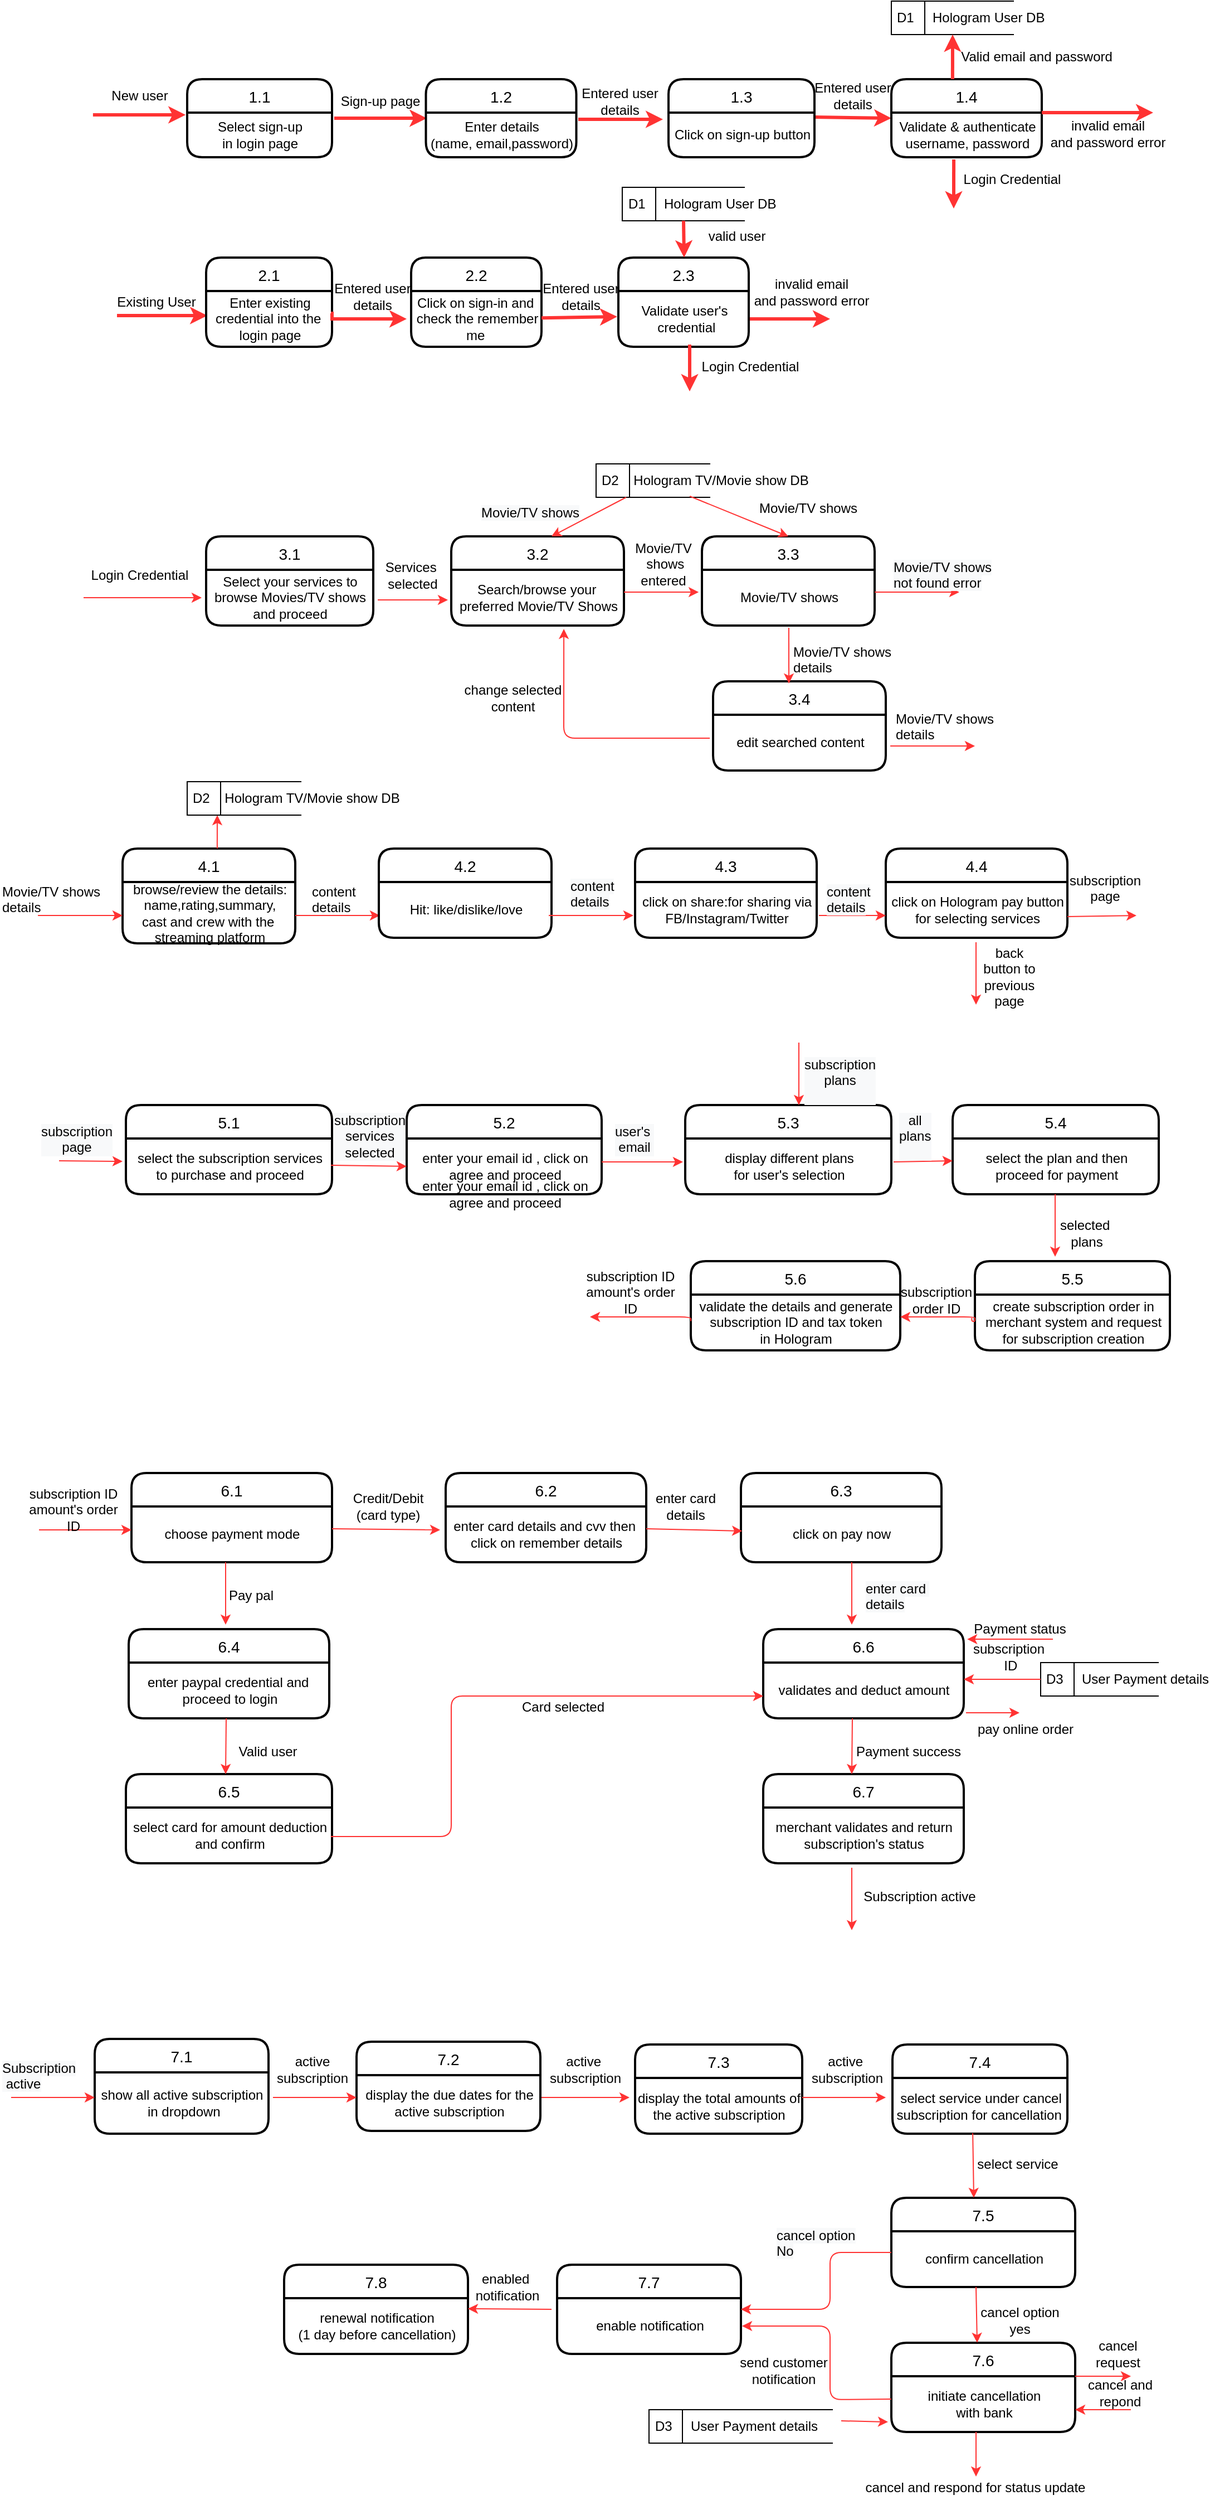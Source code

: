<mxfile version="13.10.6" type="github">
  <diagram id="SfngxdQxBdYiOfe5id1z" name="Page-1">
    <mxGraphModel dx="946" dy="651" grid="0" gridSize="10" guides="1" tooltips="1" connect="1" arrows="1" fold="1" page="1" pageScale="1" pageWidth="827" pageHeight="1169" background="#ffffff" math="0" shadow="0">
      <root>
        <mxCell id="0" />
        <mxCell id="1" parent="0" />
        <mxCell id="vLeL4ozxLOw9Ei-eO_1e-2" value="" style="endArrow=classic;html=1;fillColor=#FF0000;strokeColor=#FF3333;entryX=0.009;entryY=0.44;entryDx=0;entryDy=0;entryPerimeter=0;rounded=0;strokeWidth=3;" parent="1" target="vLeL4ozxLOw9Ei-eO_1e-6" edge="1">
          <mxGeometry width="50" height="50" relative="1" as="geometry">
            <mxPoint x="130" y="312" as="sourcePoint" />
            <mxPoint x="444" y="370" as="targetPoint" />
            <Array as="points" />
          </mxGeometry>
        </mxCell>
        <mxCell id="vLeL4ozxLOw9Ei-eO_1e-3" value="1.1" style="swimlane;childLayout=stackLayout;horizontal=1;startSize=30;horizontalStack=0;rounded=1;fontSize=14;fontStyle=0;strokeWidth=2;resizeParent=0;resizeLast=1;shadow=0;dashed=0;align=center;" parent="1" vertex="1">
          <mxGeometry x="193" y="100" width="130" height="70" as="geometry">
            <mxRectangle x="20" y="370" width="40" height="30" as="alternateBounds" />
          </mxGeometry>
        </mxCell>
        <mxCell id="vLeL4ozxLOw9Ei-eO_1e-4" value="Select sign-up &lt;br&gt;in login page" style="text;html=1;align=center;verticalAlign=middle;resizable=0;points=[];autosize=1;" parent="vLeL4ozxLOw9Ei-eO_1e-3" vertex="1">
          <mxGeometry y="30" width="130" height="40" as="geometry" />
        </mxCell>
        <mxCell id="vLeL4ozxLOw9Ei-eO_1e-5" value="2.1" style="swimlane;childLayout=stackLayout;horizontal=1;startSize=30;horizontalStack=0;rounded=1;fontSize=14;fontStyle=0;strokeWidth=2;resizeParent=0;resizeLast=1;shadow=0;dashed=0;align=center;" parent="1" vertex="1">
          <mxGeometry x="210" y="260" width="113" height="80" as="geometry">
            <mxRectangle x="20" y="370" width="40" height="30" as="alternateBounds" />
          </mxGeometry>
        </mxCell>
        <mxCell id="vLeL4ozxLOw9Ei-eO_1e-6" value="Enter existing &lt;br&gt;credential into the&amp;nbsp;&lt;br&gt;login page" style="text;html=1;align=center;verticalAlign=middle;resizable=0;points=[];autosize=1;" parent="vLeL4ozxLOw9Ei-eO_1e-5" vertex="1">
          <mxGeometry y="30" width="113" height="50" as="geometry" />
        </mxCell>
        <mxCell id="vLeL4ozxLOw9Ei-eO_1e-7" value="3.1" style="swimlane;childLayout=stackLayout;horizontal=1;startSize=30;horizontalStack=0;rounded=1;fontSize=14;fontStyle=0;strokeWidth=2;resizeParent=0;resizeLast=1;shadow=0;dashed=0;align=center;" parent="1" vertex="1">
          <mxGeometry x="210" y="510" width="150" height="80" as="geometry">
            <mxRectangle x="20" y="370" width="40" height="30" as="alternateBounds" />
          </mxGeometry>
        </mxCell>
        <mxCell id="vLeL4ozxLOw9Ei-eO_1e-8" value="Select your services to&lt;br&gt;browse Movies/TV shows&lt;br&gt;and proceed" style="text;html=1;align=center;verticalAlign=middle;resizable=0;points=[];autosize=1;" parent="vLeL4ozxLOw9Ei-eO_1e-7" vertex="1">
          <mxGeometry y="30" width="150" height="50" as="geometry" />
        </mxCell>
        <mxCell id="vLeL4ozxLOw9Ei-eO_1e-9" value="D2&amp;nbsp; &amp;nbsp; Hologram TV/Movie show DB" style="html=1;dashed=0;whitespace=wrap;shape=mxgraph.dfd.dataStoreID;align=left;spacingLeft=3;points=[[0,0],[0.5,0],[1,0],[0,0.5],[1,0.5],[0,1],[0.5,1],[1,1]];" parent="1" vertex="1">
          <mxGeometry x="560" y="445" width="102.5" height="30" as="geometry" />
        </mxCell>
        <mxCell id="vLeL4ozxLOw9Ei-eO_1e-10" value="7.2" style="swimlane;childLayout=stackLayout;horizontal=1;startSize=30;horizontalStack=0;rounded=1;fontSize=14;fontStyle=0;strokeWidth=2;resizeParent=0;resizeLast=1;shadow=0;dashed=0;align=center;" parent="1" vertex="1">
          <mxGeometry x="345" y="1860" width="165" height="80" as="geometry">
            <mxRectangle x="20" y="370" width="40" height="30" as="alternateBounds" />
          </mxGeometry>
        </mxCell>
        <mxCell id="vLeL4ozxLOw9Ei-eO_1e-11" value="display the due dates for the&lt;br&gt;active subscription" style="text;html=1;align=center;verticalAlign=middle;resizable=0;points=[];autosize=1;" parent="vLeL4ozxLOw9Ei-eO_1e-10" vertex="1">
          <mxGeometry y="30" width="165" height="50" as="geometry" />
        </mxCell>
        <mxCell id="vLeL4ozxLOw9Ei-eO_1e-12" value="7.1" style="swimlane;childLayout=stackLayout;horizontal=1;startSize=30;horizontalStack=0;rounded=1;fontSize=14;fontStyle=0;strokeWidth=2;resizeParent=0;resizeLast=1;shadow=0;dashed=0;align=center;" parent="1" vertex="1">
          <mxGeometry x="110" y="1857.5" width="156" height="85" as="geometry">
            <mxRectangle x="20" y="370" width="40" height="30" as="alternateBounds" />
          </mxGeometry>
        </mxCell>
        <mxCell id="vLeL4ozxLOw9Ei-eO_1e-13" value="show all active subscription&lt;br&gt;&amp;nbsp;in dropdown" style="text;html=1;align=center;verticalAlign=middle;resizable=0;points=[];autosize=1;" parent="vLeL4ozxLOw9Ei-eO_1e-12" vertex="1">
          <mxGeometry y="30" width="156" height="55" as="geometry" />
        </mxCell>
        <mxCell id="vLeL4ozxLOw9Ei-eO_1e-14" value="D1&amp;nbsp; &amp;nbsp; &amp;nbsp;Hologram User DB" style="html=1;dashed=0;whitespace=wrap;shape=mxgraph.dfd.dataStoreID;align=left;spacingLeft=3;points=[[0,0],[0.5,0],[1,0],[0,0.5],[1,0.5],[0,1],[0.5,1],[1,1]];" parent="1" vertex="1">
          <mxGeometry x="583.5" y="197" width="110" height="30" as="geometry" />
        </mxCell>
        <mxCell id="vLeL4ozxLOw9Ei-eO_1e-15" value="" style="edgeStyle=segmentEdgeStyle;endArrow=classic;html=1;strokeColor=#FF3333;fillColor=#FF0000;exitX=0.991;exitY=0.4;exitDx=0;exitDy=0;exitPerimeter=0;rounded=0;strokeWidth=3;" parent="1" source="vLeL4ozxLOw9Ei-eO_1e-6" edge="1">
          <mxGeometry width="50" height="50" relative="1" as="geometry">
            <mxPoint x="323" y="307" as="sourcePoint" />
            <mxPoint x="390" y="315" as="targetPoint" />
            <Array as="points">
              <mxPoint x="323" y="310" />
              <mxPoint x="323" y="315" />
            </Array>
          </mxGeometry>
        </mxCell>
        <mxCell id="vLeL4ozxLOw9Ei-eO_1e-17" value="" style="endArrow=classic;html=1;fillColor=#FF0000;strokeColor=#FF3333;entryX=0;entryY=0.5;entryDx=0;entryDy=0;exitX=1;exitY=0.1;exitDx=0;exitDy=0;exitPerimeter=0;rounded=0;strokeWidth=3;" parent="1" source="vLeL4ozxLOw9Ei-eO_1e-29" target="vLeL4ozxLOw9Ei-eO_1e-31" edge="1">
          <mxGeometry width="50" height="50" relative="1" as="geometry">
            <mxPoint x="510" y="200" as="sourcePoint" />
            <mxPoint x="505" y="175" as="targetPoint" />
          </mxGeometry>
        </mxCell>
        <mxCell id="vLeL4ozxLOw9Ei-eO_1e-18" value="" style="endArrow=classic;html=1;fillColor=#FF0000;strokeColor=#FF3333;exitX=1.013;exitY=0.15;exitDx=0;exitDy=0;exitPerimeter=0;rounded=0;strokeWidth=3;" parent="1" source="vLeL4ozxLOw9Ei-eO_1e-27" edge="1">
          <mxGeometry width="50" height="50" relative="1" as="geometry">
            <mxPoint x="630" y="140" as="sourcePoint" />
            <mxPoint x="620" y="136" as="targetPoint" />
          </mxGeometry>
        </mxCell>
        <mxCell id="vLeL4ozxLOw9Ei-eO_1e-19" value="D3&amp;nbsp; &amp;nbsp; &amp;nbsp;User Payment details" style="html=1;dashed=0;whitespace=wrap;shape=mxgraph.dfd.dataStoreID;align=left;spacingLeft=3;points=[[0,0],[0.5,0],[1,0],[0,0.5],[1,0.5],[0,1],[0.5,1],[1,1]];" parent="1" vertex="1">
          <mxGeometry x="959" y="1520" width="106" height="30" as="geometry" />
        </mxCell>
        <mxCell id="vLeL4ozxLOw9Ei-eO_1e-20" value="&lt;span style=&quot;color: rgba(0 , 0 , 0 , 0) ; font-family: monospace ; font-size: 0px&quot;&gt;%3CmxGraphModel%3E%3Croot%3E%3CmxCell%20id%3D%220%22%2F%3E%3CmxCell%20id%3D%221%22%20parent%3D%220%22%2F%3E%3CmxCell%20id%3D%222%22%20value%3D%22Login%20Credential%22%20style%3D%22text%3Bhtml%3D1%3Balign%3Dcenter%3BverticalAlign%3Dmiddle%3Bresizable%3D0%3Bpoints%3D%5B%5D%3Bautosize%3D1%3B%22%20vertex%3D%221%22%20parent%3D%221%22%3E%3CmxGeometry%20x%3D%22360%22%20y%3D%2260%22%20width%3D%22100%22%20height%3D%2220%22%20as%3D%22geometry%22%2F%3E%3C%2FmxCell%3E%3C%2Froot%3E%3C%2FmxGraphModel%3E&lt;/span&gt;" style="text;html=1;resizable=0;autosize=1;align=center;verticalAlign=middle;points=[];fillColor=none;strokeColor=none;rounded=0;" parent="1" vertex="1">
          <mxGeometry x="430" y="340" width="20" height="20" as="geometry" />
        </mxCell>
        <mxCell id="vLeL4ozxLOw9Ei-eO_1e-21" value="New user" style="text;html=1;align=center;verticalAlign=middle;resizable=0;points=[];autosize=1;" parent="1" vertex="1">
          <mxGeometry x="115" y="105" width="70" height="20" as="geometry" />
        </mxCell>
        <mxCell id="vLeL4ozxLOw9Ei-eO_1e-22" value="Existing User" style="text;html=1;align=center;verticalAlign=middle;resizable=0;points=[];autosize=1;" parent="1" vertex="1">
          <mxGeometry x="120" y="290" width="90" height="20" as="geometry" />
        </mxCell>
        <mxCell id="vLeL4ozxLOw9Ei-eO_1e-23" value="Sign-up page" style="text;html=1;align=center;verticalAlign=middle;resizable=0;points=[];autosize=1;" parent="1" vertex="1">
          <mxGeometry x="320.5" y="110" width="90" height="20" as="geometry" />
        </mxCell>
        <mxCell id="vLeL4ozxLOw9Ei-eO_1e-24" value="Movie/TV&lt;br&gt;&amp;nbsp;shows&lt;br&gt;entered" style="text;html=1;align=center;verticalAlign=middle;resizable=0;points=[];autosize=1;" parent="1" vertex="1">
          <mxGeometry x="585" y="510" width="70" height="50" as="geometry" />
        </mxCell>
        <mxCell id="vLeL4ozxLOw9Ei-eO_1e-25" value="" style="endArrow=classic;html=1;fillColor=#FF0000;strokeColor=#FF3333;exitX=1.015;exitY=0.125;exitDx=0;exitDy=0;exitPerimeter=0;entryX=0.006;entryY=0.125;entryDx=0;entryDy=0;entryPerimeter=0;rounded=0;strokeWidth=3;" parent="1" source="vLeL4ozxLOw9Ei-eO_1e-4" target="vLeL4ozxLOw9Ei-eO_1e-27" edge="1">
          <mxGeometry width="50" height="50" relative="1" as="geometry">
            <mxPoint x="530" y="170" as="sourcePoint" />
            <mxPoint x="400" y="135" as="targetPoint" />
          </mxGeometry>
        </mxCell>
        <mxCell id="vLeL4ozxLOw9Ei-eO_1e-26" value="1.2" style="swimlane;childLayout=stackLayout;horizontal=1;startSize=30;horizontalStack=0;rounded=1;fontSize=14;fontStyle=0;strokeWidth=2;resizeParent=0;resizeLast=1;shadow=0;dashed=0;align=center;" parent="1" vertex="1">
          <mxGeometry x="407.25" y="100" width="135" height="70" as="geometry">
            <mxRectangle x="20" y="370" width="40" height="30" as="alternateBounds" />
          </mxGeometry>
        </mxCell>
        <mxCell id="vLeL4ozxLOw9Ei-eO_1e-27" value="Enter details&lt;br&gt;(name, email,password)" style="text;html=1;align=center;verticalAlign=middle;resizable=0;points=[];autosize=1;" parent="vLeL4ozxLOw9Ei-eO_1e-26" vertex="1">
          <mxGeometry y="30" width="135" height="40" as="geometry" />
        </mxCell>
        <mxCell id="vLeL4ozxLOw9Ei-eO_1e-28" value="1.3" style="swimlane;childLayout=stackLayout;horizontal=1;startSize=30;horizontalStack=0;rounded=1;fontSize=14;fontStyle=0;strokeWidth=2;resizeParent=0;resizeLast=1;shadow=0;dashed=0;align=center;" parent="1" vertex="1">
          <mxGeometry x="625" y="100" width="131" height="70" as="geometry">
            <mxRectangle x="20" y="370" width="40" height="30" as="alternateBounds" />
          </mxGeometry>
        </mxCell>
        <mxCell id="vLeL4ozxLOw9Ei-eO_1e-29" value="Click on sign-up button" style="text;html=1;align=center;verticalAlign=middle;resizable=0;points=[];autosize=1;" parent="vLeL4ozxLOw9Ei-eO_1e-28" vertex="1">
          <mxGeometry y="30" width="131" height="40" as="geometry" />
        </mxCell>
        <mxCell id="vLeL4ozxLOw9Ei-eO_1e-30" value="Entered user&lt;br&gt;details" style="text;html=1;align=center;verticalAlign=middle;resizable=0;points=[];autosize=1;" parent="1" vertex="1">
          <mxGeometry x="541" y="104" width="79" height="32" as="geometry" />
        </mxCell>
        <mxCell id="vLeL4ozxLOw9Ei-eO_1e-31" value="1.4" style="swimlane;childLayout=stackLayout;horizontal=1;startSize=30;horizontalStack=0;rounded=1;fontSize=14;fontStyle=0;strokeWidth=2;resizeParent=0;resizeLast=1;shadow=0;dashed=0;align=center;" parent="1" vertex="1">
          <mxGeometry x="825" y="100" width="135" height="70" as="geometry">
            <mxRectangle x="20" y="370" width="40" height="30" as="alternateBounds" />
          </mxGeometry>
        </mxCell>
        <mxCell id="vLeL4ozxLOw9Ei-eO_1e-32" value="&lt;div&gt;Validate &amp;amp; authenticate &lt;br&gt;&lt;/div&gt;&lt;div&gt;username, password&lt;/div&gt;" style="text;html=1;align=center;verticalAlign=middle;resizable=0;points=[];autosize=1;" parent="vLeL4ozxLOw9Ei-eO_1e-31" vertex="1">
          <mxGeometry y="30" width="135" height="40" as="geometry" />
        </mxCell>
        <mxCell id="vLeL4ozxLOw9Ei-eO_1e-33" value="Entered user&lt;br&gt;details" style="text;html=1;align=center;verticalAlign=middle;resizable=0;points=[];autosize=1;" parent="1" vertex="1">
          <mxGeometry x="750" y="100" width="80" height="30" as="geometry" />
        </mxCell>
        <mxCell id="vLeL4ozxLOw9Ei-eO_1e-34" value="D1&amp;nbsp; &amp;nbsp; &amp;nbsp;Hologram User DB" style="html=1;dashed=0;whitespace=wrap;shape=mxgraph.dfd.dataStoreID;align=left;spacingLeft=3;points=[[0,0],[0.5,0],[1,0],[0,0.5],[1,0.5],[0,1],[0.5,1],[1,1]];" parent="1" vertex="1">
          <mxGeometry x="825" y="30" width="110" height="30" as="geometry" />
        </mxCell>
        <mxCell id="vLeL4ozxLOw9Ei-eO_1e-35" value="" style="endArrow=classic;html=1;fillColor=#FF0000;strokeColor=#FF3333;exitX=0.407;exitY=0;exitDx=0;exitDy=0;entryX=0.5;entryY=1;entryDx=0;entryDy=0;exitPerimeter=0;strokeWidth=3;rounded=0;" parent="1" source="vLeL4ozxLOw9Ei-eO_1e-31" target="vLeL4ozxLOw9Ei-eO_1e-34" edge="1">
          <mxGeometry width="50" height="50" relative="1" as="geometry">
            <mxPoint x="268" y="390" as="sourcePoint" />
            <mxPoint x="267.008" y="350" as="targetPoint" />
            <Array as="points" />
          </mxGeometry>
        </mxCell>
        <mxCell id="vLeL4ozxLOw9Ei-eO_1e-36" value="Valid email and password" style="text;html=1;align=center;verticalAlign=middle;resizable=0;points=[];autosize=1;" parent="1" vertex="1">
          <mxGeometry x="880" y="70" width="150" height="20" as="geometry" />
        </mxCell>
        <mxCell id="vLeL4ozxLOw9Ei-eO_1e-37" value="" style="endArrow=classic;html=1;fillColor=#FF0000;strokeColor=#FF3333;rounded=0;strokeWidth=3;" parent="1" edge="1">
          <mxGeometry width="50" height="50" relative="1" as="geometry">
            <mxPoint x="960" y="130" as="sourcePoint" />
            <mxPoint x="1060" y="130" as="targetPoint" />
            <Array as="points" />
          </mxGeometry>
        </mxCell>
        <mxCell id="vLeL4ozxLOw9Ei-eO_1e-38" value="invalid email &lt;br&gt;and password error" style="text;html=1;align=center;verticalAlign=middle;resizable=0;points=[];autosize=1;" parent="1" vertex="1">
          <mxGeometry x="962" y="133" width="113" height="32" as="geometry" />
        </mxCell>
        <mxCell id="vLeL4ozxLOw9Ei-eO_1e-39" value="" style="endArrow=classic;html=1;fillColor=#FF0000;strokeColor=#FF3333;exitX=0.415;exitY=1.05;exitDx=0;exitDy=0;exitPerimeter=0;entryX=0.21;entryY=0.05;entryDx=0;entryDy=0;entryPerimeter=0;rounded=0;strokeWidth=3;" parent="1" source="vLeL4ozxLOw9Ei-eO_1e-32" edge="1">
          <mxGeometry width="50" height="50" relative="1" as="geometry">
            <mxPoint x="970" y="140" as="sourcePoint" />
            <mxPoint x="881" y="216" as="targetPoint" />
            <Array as="points" />
          </mxGeometry>
        </mxCell>
        <mxCell id="vLeL4ozxLOw9Ei-eO_1e-41" value="2.2" style="swimlane;childLayout=stackLayout;horizontal=1;startSize=30;horizontalStack=0;rounded=1;fontSize=14;fontStyle=0;strokeWidth=2;resizeParent=0;resizeLast=1;shadow=0;dashed=0;align=center;" parent="1" vertex="1">
          <mxGeometry x="394" y="260" width="117" height="80" as="geometry">
            <mxRectangle x="20" y="370" width="40" height="30" as="alternateBounds" />
          </mxGeometry>
        </mxCell>
        <mxCell id="vLeL4ozxLOw9Ei-eO_1e-42" value="Click on sign-in and&amp;nbsp;&lt;br&gt;check the remember&lt;br&gt;me&amp;nbsp;" style="text;html=1;align=center;verticalAlign=middle;resizable=0;points=[];autosize=1;" parent="vLeL4ozxLOw9Ei-eO_1e-41" vertex="1">
          <mxGeometry y="30" width="117" height="50" as="geometry" />
        </mxCell>
        <mxCell id="vLeL4ozxLOw9Ei-eO_1e-43" value="Entered user&lt;br&gt;details" style="text;html=1;align=center;verticalAlign=middle;resizable=0;points=[];autosize=1;" parent="1" vertex="1">
          <mxGeometry x="319" y="279" width="79" height="32" as="geometry" />
        </mxCell>
        <mxCell id="vLeL4ozxLOw9Ei-eO_1e-44" value="2.3" style="swimlane;childLayout=stackLayout;horizontal=1;startSize=30;horizontalStack=0;rounded=1;fontSize=14;fontStyle=0;strokeWidth=2;resizeParent=0;resizeLast=1;shadow=0;dashed=0;align=center;" parent="1" vertex="1">
          <mxGeometry x="580" y="260" width="117" height="80" as="geometry">
            <mxRectangle x="20" y="370" width="40" height="30" as="alternateBounds" />
          </mxGeometry>
        </mxCell>
        <mxCell id="vLeL4ozxLOw9Ei-eO_1e-45" value="Validate user&#39;s&lt;br&gt;&amp;nbsp;credential" style="text;html=1;align=center;verticalAlign=middle;resizable=0;points=[];autosize=1;" parent="vLeL4ozxLOw9Ei-eO_1e-44" vertex="1">
          <mxGeometry y="30" width="117" height="50" as="geometry" />
        </mxCell>
        <mxCell id="vLeL4ozxLOw9Ei-eO_1e-46" value="" style="endArrow=classic;html=1;fillColor=#FF0000;strokeColor=#FF3333;entryX=-0.009;entryY=0.46;entryDx=0;entryDy=0;entryPerimeter=0;rounded=0;strokeWidth=3;" parent="1" source="vLeL4ozxLOw9Ei-eO_1e-42" target="vLeL4ozxLOw9Ei-eO_1e-45" edge="1">
          <mxGeometry width="50" height="50" relative="1" as="geometry">
            <mxPoint x="545.99" y="340" as="sourcePoint" />
            <mxPoint x="544.998" y="300" as="targetPoint" />
            <Array as="points" />
          </mxGeometry>
        </mxCell>
        <mxCell id="vLeL4ozxLOw9Ei-eO_1e-47" value="Entered user&lt;br&gt;details" style="text;html=1;align=center;verticalAlign=middle;resizable=0;points=[];autosize=1;" parent="1" vertex="1">
          <mxGeometry x="506" y="279" width="79" height="32" as="geometry" />
        </mxCell>
        <mxCell id="vLeL4ozxLOw9Ei-eO_1e-48" value="Login Credential" style="text;html=1;align=center;verticalAlign=middle;resizable=0;points=[];autosize=1;" parent="1" vertex="1">
          <mxGeometry x="648" y="348" width="100" height="20" as="geometry" />
        </mxCell>
        <mxCell id="vLeL4ozxLOw9Ei-eO_1e-49" value="" style="endArrow=classic;html=1;fillColor=#FF0000;strokeColor=#FF3333;rounded=0;strokeWidth=3;" parent="1" edge="1">
          <mxGeometry width="50" height="50" relative="1" as="geometry">
            <mxPoint x="698" y="315" as="sourcePoint" />
            <mxPoint x="770" y="315" as="targetPoint" />
            <Array as="points" />
          </mxGeometry>
        </mxCell>
        <mxCell id="vLeL4ozxLOw9Ei-eO_1e-50" value="invalid email &lt;br&gt;and password error" style="text;html=1;align=center;verticalAlign=middle;resizable=0;points=[];autosize=1;" parent="1" vertex="1">
          <mxGeometry x="696" y="275" width="113" height="32" as="geometry" />
        </mxCell>
        <mxCell id="vLeL4ozxLOw9Ei-eO_1e-51" value="Login Credential" style="text;html=1;align=center;verticalAlign=middle;resizable=0;points=[];autosize=1;" parent="1" vertex="1">
          <mxGeometry x="100" y="535" width="100" height="20" as="geometry" />
        </mxCell>
        <mxCell id="vLeL4ozxLOw9Ei-eO_1e-52" value="3.2" style="swimlane;childLayout=stackLayout;horizontal=1;startSize=30;horizontalStack=0;rounded=1;fontSize=14;fontStyle=0;strokeWidth=2;resizeParent=0;resizeLast=1;shadow=0;dashed=0;align=center;" parent="1" vertex="1">
          <mxGeometry x="430" y="510" width="155" height="80" as="geometry">
            <mxRectangle x="20" y="370" width="40" height="30" as="alternateBounds" />
          </mxGeometry>
        </mxCell>
        <mxCell id="vLeL4ozxLOw9Ei-eO_1e-53" value="Search/browse your&amp;nbsp;&lt;br&gt;preferred Movie/TV Shows" style="text;html=1;align=center;verticalAlign=middle;resizable=0;points=[];autosize=1;" parent="vLeL4ozxLOw9Ei-eO_1e-52" vertex="1">
          <mxGeometry y="30" width="155" height="50" as="geometry" />
        </mxCell>
        <mxCell id="vLeL4ozxLOw9Ei-eO_1e-54" value="" style="edgeStyle=segmentEdgeStyle;endArrow=classic;html=1;strokeColor=#FF3333;fillColor=#FF0000;exitX=1.027;exitY=0.54;exitDx=0;exitDy=0;exitPerimeter=0;" parent="1" source="vLeL4ozxLOw9Ei-eO_1e-8" edge="1">
          <mxGeometry width="50" height="50" relative="1" as="geometry">
            <mxPoint x="420.5" y="633.7" as="sourcePoint" />
            <mxPoint x="427" y="567" as="targetPoint" />
            <Array as="points">
              <mxPoint x="410" y="567" />
              <mxPoint x="410" y="567" />
            </Array>
          </mxGeometry>
        </mxCell>
        <mxCell id="vLeL4ozxLOw9Ei-eO_1e-55" value="" style="edgeStyle=segmentEdgeStyle;endArrow=classic;html=1;strokeColor=#FF3333;fillColor=#FF0000;" parent="1" edge="1">
          <mxGeometry width="50" height="50" relative="1" as="geometry">
            <mxPoint x="100" y="565" as="sourcePoint" />
            <mxPoint x="206" y="565" as="targetPoint" />
            <Array as="points">
              <mxPoint x="206" y="565" />
            </Array>
          </mxGeometry>
        </mxCell>
        <mxCell id="vLeL4ozxLOw9Ei-eO_1e-56" value="Services&amp;nbsp;&lt;br&gt;selected" style="text;html=1;align=center;verticalAlign=middle;resizable=0;points=[];autosize=1;" parent="1" vertex="1">
          <mxGeometry x="365" y="530" width="60" height="30" as="geometry" />
        </mxCell>
        <mxCell id="vLeL4ozxLOw9Ei-eO_1e-57" value="3.3" style="swimlane;childLayout=stackLayout;horizontal=1;startSize=30;horizontalStack=0;rounded=1;fontSize=14;fontStyle=0;strokeWidth=2;resizeParent=0;resizeLast=1;shadow=0;dashed=0;align=center;" parent="1" vertex="1">
          <mxGeometry x="655" y="510" width="155" height="80" as="geometry">
            <mxRectangle x="20" y="370" width="40" height="30" as="alternateBounds" />
          </mxGeometry>
        </mxCell>
        <mxCell id="vLeL4ozxLOw9Ei-eO_1e-58" value="Movie/TV shows" style="text;html=1;align=center;verticalAlign=middle;resizable=0;points=[];autosize=1;" parent="vLeL4ozxLOw9Ei-eO_1e-57" vertex="1">
          <mxGeometry y="30" width="155" height="50" as="geometry" />
        </mxCell>
        <mxCell id="vLeL4ozxLOw9Ei-eO_1e-59" value="3.4" style="swimlane;childLayout=stackLayout;horizontal=1;startSize=30;horizontalStack=0;rounded=1;fontSize=14;fontStyle=0;strokeWidth=2;resizeParent=0;resizeLast=1;shadow=0;dashed=0;align=center;" parent="1" vertex="1">
          <mxGeometry x="665" y="640" width="155" height="80" as="geometry">
            <mxRectangle x="20" y="370" width="40" height="30" as="alternateBounds" />
          </mxGeometry>
        </mxCell>
        <mxCell id="vLeL4ozxLOw9Ei-eO_1e-60" value="edit searched content" style="text;html=1;align=center;verticalAlign=middle;resizable=0;points=[];autosize=1;" parent="vLeL4ozxLOw9Ei-eO_1e-59" vertex="1">
          <mxGeometry y="30" width="155" height="50" as="geometry" />
        </mxCell>
        <mxCell id="vLeL4ozxLOw9Ei-eO_1e-61" value="" style="edgeStyle=segmentEdgeStyle;endArrow=classic;html=1;strokeColor=#FF3333;fillColor=#FF0000;exitX=1.027;exitY=0.54;exitDx=0;exitDy=0;exitPerimeter=0;entryX=-0.019;entryY=0.4;entryDx=0;entryDy=0;entryPerimeter=0;" parent="1" target="vLeL4ozxLOw9Ei-eO_1e-58" edge="1">
          <mxGeometry width="50" height="50" relative="1" as="geometry">
            <mxPoint x="585" y="560" as="sourcePoint" />
            <mxPoint x="640" y="560" as="targetPoint" />
            <Array as="points" />
          </mxGeometry>
        </mxCell>
        <mxCell id="vLeL4ozxLOw9Ei-eO_1e-62" value="" style="endArrow=classic;html=1;fillColor=#FF0000;strokeColor=#FF3333;entryX=0.5;entryY=0;entryDx=0;entryDy=0;exitX=0.82;exitY=0.967;exitDx=0;exitDy=0;exitPerimeter=0;" parent="1" source="vLeL4ozxLOw9Ei-eO_1e-9" target="vLeL4ozxLOw9Ei-eO_1e-57" edge="1">
          <mxGeometry width="50" height="50" relative="1" as="geometry">
            <mxPoint x="755" y="459.5" as="sourcePoint" />
            <mxPoint x="827" y="459.5" as="targetPoint" />
            <Array as="points" />
          </mxGeometry>
        </mxCell>
        <mxCell id="vLeL4ozxLOw9Ei-eO_1e-63" value="" style="endArrow=classic;html=1;fillColor=#FF0000;strokeColor=#FF3333;exitX=0.263;exitY=1;exitDx=0;exitDy=0;exitPerimeter=0;" parent="1" source="vLeL4ozxLOw9Ei-eO_1e-9" edge="1">
          <mxGeometry width="50" height="50" relative="1" as="geometry">
            <mxPoint x="460" y="490" as="sourcePoint" />
            <mxPoint x="520" y="510" as="targetPoint" />
            <Array as="points" />
          </mxGeometry>
        </mxCell>
        <mxCell id="vLeL4ozxLOw9Ei-eO_1e-64" value="&lt;br&gt;&lt;br&gt;&lt;span style=&quot;font-family: &amp;#34;helvetica&amp;#34;&quot;&gt;Movie/TV shows&lt;/span&gt;" style="text;html=1;align=center;verticalAlign=middle;resizable=0;points=[];autosize=1;" parent="1" vertex="1">
          <mxGeometry x="700" y="445" width="100" height="50" as="geometry" />
        </mxCell>
        <mxCell id="vLeL4ozxLOw9Ei-eO_1e-65" value="&lt;span style=&quot;color: rgb(0, 0, 0); font-family: helvetica; font-size: 12px; font-style: normal; font-weight: 400; letter-spacing: normal; text-align: center; text-indent: 0px; text-transform: none; word-spacing: 0px; background-color: rgb(248, 249, 250); display: inline; float: none;&quot;&gt;Movie/TV shows&lt;/span&gt;" style="text;whiteSpace=wrap;html=1;" parent="1" vertex="1">
          <mxGeometry x="455" y="475" width="110" height="30" as="geometry" />
        </mxCell>
        <mxCell id="vLeL4ozxLOw9Ei-eO_1e-66" value="" style="endArrow=classic;html=1;fillColor=#FF0000;strokeColor=#FF3333;entryX=0.439;entryY=0.025;entryDx=0;entryDy=0;entryPerimeter=0;exitX=0.503;exitY=1.04;exitDx=0;exitDy=0;exitPerimeter=0;" parent="1" source="vLeL4ozxLOw9Ei-eO_1e-58" target="vLeL4ozxLOw9Ei-eO_1e-59" edge="1">
          <mxGeometry width="50" height="50" relative="1" as="geometry">
            <mxPoint x="900" y="489.5" as="sourcePoint" />
            <mxPoint x="972" y="489.5" as="targetPoint" />
            <Array as="points" />
          </mxGeometry>
        </mxCell>
        <mxCell id="vLeL4ozxLOw9Ei-eO_1e-67" value="" style="endArrow=classic;html=1;fillColor=#FF0000;strokeColor=#FF3333;exitX=-0.019;exitY=0.42;exitDx=0;exitDy=0;exitPerimeter=0;entryX=0.652;entryY=1.06;entryDx=0;entryDy=0;entryPerimeter=0;" parent="1" source="vLeL4ozxLOw9Ei-eO_1e-60" target="vLeL4ozxLOw9Ei-eO_1e-53" edge="1">
          <mxGeometry width="50" height="50" relative="1" as="geometry">
            <mxPoint x="928" y="590" as="sourcePoint" />
            <mxPoint x="1000" y="590" as="targetPoint" />
            <Array as="points">
              <mxPoint x="531" y="691" />
            </Array>
          </mxGeometry>
        </mxCell>
        <mxCell id="vLeL4ozxLOw9Ei-eO_1e-68" value="change selected&lt;br&gt;content" style="text;html=1;align=center;verticalAlign=middle;resizable=0;points=[];autosize=1;" parent="1" vertex="1">
          <mxGeometry x="435" y="640" width="100" height="30" as="geometry" />
        </mxCell>
        <mxCell id="vLeL4ozxLOw9Ei-eO_1e-69" value="" style="endArrow=classic;html=1;fillColor=#FF0000;strokeColor=#FF3333;exitX=1.026;exitY=0.56;exitDx=0;exitDy=0;exitPerimeter=0;" parent="1" source="vLeL4ozxLOw9Ei-eO_1e-60" edge="1">
          <mxGeometry width="50" height="50" relative="1" as="geometry">
            <mxPoint x="742.965" y="602" as="sourcePoint" />
            <mxPoint x="900" y="698" as="targetPoint" />
            <Array as="points" />
          </mxGeometry>
        </mxCell>
        <mxCell id="vLeL4ozxLOw9Ei-eO_1e-70" value="&lt;span style=&quot;font-family: &amp;#34;helvetica&amp;#34; ; text-align: center&quot;&gt;Movie/TV shows details&lt;/span&gt;" style="text;whiteSpace=wrap;html=1;" parent="1" vertex="1">
          <mxGeometry x="735" y="600" width="110" height="30" as="geometry" />
        </mxCell>
        <mxCell id="vLeL4ozxLOw9Ei-eO_1e-71" value="&lt;span style=&quot;font-family: &amp;#34;helvetica&amp;#34; ; text-align: center&quot;&gt;Movie/TV shows details&lt;/span&gt;" style="text;whiteSpace=wrap;html=1;" parent="1" vertex="1">
          <mxGeometry x="827" y="660" width="110" height="30" as="geometry" />
        </mxCell>
        <mxCell id="vLeL4ozxLOw9Ei-eO_1e-72" value="" style="endArrow=classic;html=1;fillColor=#FF0000;strokeColor=#FF3333;exitX=1.026;exitY=0.56;exitDx=0;exitDy=0;exitPerimeter=0;" parent="1" edge="1">
          <mxGeometry width="50" height="50" relative="1" as="geometry">
            <mxPoint x="810.0" y="560" as="sourcePoint" />
            <mxPoint x="885.97" y="560" as="targetPoint" />
            <Array as="points" />
          </mxGeometry>
        </mxCell>
        <mxCell id="vLeL4ozxLOw9Ei-eO_1e-73" value="&lt;br style=&quot;color: rgb(0 , 0 , 0) ; font-family: &amp;#34;helvetica&amp;#34; ; font-size: 12px ; font-style: normal ; font-weight: 400 ; letter-spacing: normal ; text-align: center ; text-indent: 0px ; text-transform: none ; word-spacing: 0px ; background-color: rgb(248 , 249 , 250)&quot;&gt;&lt;br style=&quot;color: rgb(0 , 0 , 0) ; font-family: &amp;#34;helvetica&amp;#34; ; font-size: 12px ; font-style: normal ; font-weight: 400 ; letter-spacing: normal ; text-align: center ; text-indent: 0px ; text-transform: none ; word-spacing: 0px ; background-color: rgb(248 , 249 , 250)&quot;&gt;&lt;span style=&quot;color: rgb(0 , 0 , 0) ; font-size: 12px ; font-style: normal ; font-weight: 400 ; letter-spacing: normal ; text-align: center ; text-indent: 0px ; text-transform: none ; word-spacing: 0px ; background-color: rgb(248 , 249 , 250) ; font-family: &amp;#34;helvetica&amp;#34;&quot;&gt;Movie/TV shows not found error&lt;/span&gt;" style="text;whiteSpace=wrap;html=1;" parent="1" vertex="1">
          <mxGeometry x="825" y="495" width="110" height="60" as="geometry" />
        </mxCell>
        <mxCell id="vLeL4ozxLOw9Ei-eO_1e-74" value="4.1" style="swimlane;childLayout=stackLayout;horizontal=1;startSize=30;horizontalStack=0;rounded=1;fontSize=14;fontStyle=0;strokeWidth=2;resizeParent=0;resizeLast=1;shadow=0;dashed=0;align=center;" parent="1" vertex="1">
          <mxGeometry x="135" y="790" width="155" height="85" as="geometry">
            <mxRectangle x="20" y="370" width="40" height="30" as="alternateBounds" />
          </mxGeometry>
        </mxCell>
        <mxCell id="vLeL4ozxLOw9Ei-eO_1e-75" value="browse/review the details:&lt;br&gt;name,rating,summary,&lt;br&gt;cast and crew with the&amp;nbsp;&lt;br&gt;streaming platform" style="text;html=1;align=center;verticalAlign=middle;resizable=0;points=[];autosize=1;" parent="vLeL4ozxLOw9Ei-eO_1e-74" vertex="1">
          <mxGeometry y="30" width="155" height="55" as="geometry" />
        </mxCell>
        <mxCell id="vLeL4ozxLOw9Ei-eO_1e-76" value="&lt;span style=&quot;font-family: &amp;#34;helvetica&amp;#34; ; text-align: center&quot;&gt;Movie/TV shows details&lt;/span&gt;" style="text;whiteSpace=wrap;html=1;" parent="1" vertex="1">
          <mxGeometry x="25" y="815" width="110" height="30" as="geometry" />
        </mxCell>
        <mxCell id="vLeL4ozxLOw9Ei-eO_1e-77" value="" style="endArrow=classic;html=1;fillColor=#FF0000;strokeColor=#FF3333;exitX=1.026;exitY=0.56;exitDx=0;exitDy=0;exitPerimeter=0;" parent="1" edge="1">
          <mxGeometry width="50" height="50" relative="1" as="geometry">
            <mxPoint x="290.0" y="850" as="sourcePoint" />
            <mxPoint x="365.97" y="850" as="targetPoint" />
            <Array as="points" />
          </mxGeometry>
        </mxCell>
        <mxCell id="vLeL4ozxLOw9Ei-eO_1e-78" value="" style="endArrow=classic;html=1;fillColor=#FF0000;strokeColor=#FF3333;exitX=1.026;exitY=0.56;exitDx=0;exitDy=0;exitPerimeter=0;" parent="1" edge="1">
          <mxGeometry width="50" height="50" relative="1" as="geometry">
            <mxPoint x="59.03" y="850" as="sourcePoint" />
            <mxPoint x="135.0" y="850" as="targetPoint" />
            <Array as="points" />
          </mxGeometry>
        </mxCell>
        <mxCell id="vLeL4ozxLOw9Ei-eO_1e-79" value="4.2" style="swimlane;childLayout=stackLayout;horizontal=1;startSize=30;horizontalStack=0;rounded=1;fontSize=14;fontStyle=0;strokeWidth=2;resizeParent=0;resizeLast=1;shadow=0;dashed=0;align=center;" parent="1" vertex="1">
          <mxGeometry x="365" y="790" width="155" height="80" as="geometry">
            <mxRectangle x="20" y="370" width="40" height="30" as="alternateBounds" />
          </mxGeometry>
        </mxCell>
        <mxCell id="vLeL4ozxLOw9Ei-eO_1e-80" value="Hit: like/dislike/love" style="text;html=1;align=center;verticalAlign=middle;resizable=0;points=[];autosize=1;" parent="vLeL4ozxLOw9Ei-eO_1e-79" vertex="1">
          <mxGeometry y="30" width="155" height="50" as="geometry" />
        </mxCell>
        <mxCell id="vLeL4ozxLOw9Ei-eO_1e-81" value="" style="endArrow=classic;html=1;fillColor=#FF0000;strokeColor=#FF3333;exitX=1.026;exitY=0.56;exitDx=0;exitDy=0;exitPerimeter=0;" parent="1" edge="1">
          <mxGeometry width="50" height="50" relative="1" as="geometry">
            <mxPoint x="517.5" y="850" as="sourcePoint" />
            <mxPoint x="593.47" y="850" as="targetPoint" />
            <Array as="points" />
          </mxGeometry>
        </mxCell>
        <mxCell id="vLeL4ozxLOw9Ei-eO_1e-82" value="4.3" style="swimlane;childLayout=stackLayout;horizontal=1;startSize=30;horizontalStack=0;rounded=1;fontSize=14;fontStyle=0;strokeWidth=2;resizeParent=0;resizeLast=1;shadow=0;dashed=0;align=center;" parent="1" vertex="1">
          <mxGeometry x="595" y="790" width="163" height="80" as="geometry">
            <mxRectangle x="20" y="370" width="40" height="30" as="alternateBounds" />
          </mxGeometry>
        </mxCell>
        <mxCell id="vLeL4ozxLOw9Ei-eO_1e-83" value="click on share:for sharing via&lt;br&gt;FB/Instagram/Twitter&lt;br&gt;" style="text;html=1;align=center;verticalAlign=middle;resizable=0;points=[];autosize=1;" parent="vLeL4ozxLOw9Ei-eO_1e-82" vertex="1">
          <mxGeometry y="30" width="163" height="50" as="geometry" />
        </mxCell>
        <mxCell id="vLeL4ozxLOw9Ei-eO_1e-84" value="4.4" style="swimlane;childLayout=stackLayout;horizontal=1;startSize=30;horizontalStack=0;rounded=1;fontSize=14;fontStyle=0;strokeWidth=2;resizeParent=0;resizeLast=1;shadow=0;dashed=0;align=center;" parent="1" vertex="1">
          <mxGeometry x="820" y="790" width="163" height="80" as="geometry">
            <mxRectangle x="20" y="370" width="40" height="30" as="alternateBounds" />
          </mxGeometry>
        </mxCell>
        <mxCell id="vLeL4ozxLOw9Ei-eO_1e-85" value="click on Hologram pay button&lt;br&gt;for selecting services" style="text;html=1;align=center;verticalAlign=middle;resizable=0;points=[];autosize=1;" parent="vLeL4ozxLOw9Ei-eO_1e-84" vertex="1">
          <mxGeometry y="30" width="163" height="50" as="geometry" />
        </mxCell>
        <mxCell id="vLeL4ozxLOw9Ei-eO_1e-86" value="" style="endArrow=classic;html=1;fillColor=#FF0000;strokeColor=#FF3333;" parent="1" edge="1">
          <mxGeometry width="50" height="50" relative="1" as="geometry">
            <mxPoint x="760" y="850" as="sourcePoint" />
            <mxPoint x="820.0" y="850" as="targetPoint" />
            <Array as="points" />
          </mxGeometry>
        </mxCell>
        <mxCell id="vLeL4ozxLOw9Ei-eO_1e-87" value="" style="endArrow=classic;html=1;fillColor=#FF0000;strokeColor=#FF3333;exitX=1;exitY=0.62;exitDx=0;exitDy=0;exitPerimeter=0;" parent="1" source="vLeL4ozxLOw9Ei-eO_1e-85" edge="1">
          <mxGeometry width="50" height="50" relative="1" as="geometry">
            <mxPoint x="990" y="850" as="sourcePoint" />
            <mxPoint x="1045" y="850" as="targetPoint" />
            <Array as="points" />
          </mxGeometry>
        </mxCell>
        <mxCell id="vLeL4ozxLOw9Ei-eO_1e-88" value="" style="endArrow=classic;html=1;fillColor=#FF0000;strokeColor=#FF3333;" parent="1" edge="1">
          <mxGeometry width="50" height="50" relative="1" as="geometry">
            <mxPoint x="901" y="874" as="sourcePoint" />
            <mxPoint x="901" y="930" as="targetPoint" />
            <Array as="points" />
          </mxGeometry>
        </mxCell>
        <mxCell id="vLeL4ozxLOw9Ei-eO_1e-89" value="" style="endArrow=classic;html=1;fillColor=#FF0000;strokeColor=#FF3333;exitX=0.548;exitY=0;exitDx=0;exitDy=0;exitPerimeter=0;" parent="1" source="vLeL4ozxLOw9Ei-eO_1e-74" edge="1">
          <mxGeometry width="50" height="50" relative="1" as="geometry">
            <mxPoint x="220" y="780" as="sourcePoint" />
            <mxPoint x="220" y="760" as="targetPoint" />
            <Array as="points" />
          </mxGeometry>
        </mxCell>
        <mxCell id="vLeL4ozxLOw9Ei-eO_1e-90" value="D2&amp;nbsp; &amp;nbsp; Hologram TV/Movie show DB" style="html=1;dashed=0;whitespace=wrap;shape=mxgraph.dfd.dataStoreID;align=left;spacingLeft=3;points=[[0,0],[0.5,0],[1,0],[0,0.5],[1,0.5],[0,1],[0.5,1],[1,1]];" parent="1" vertex="1">
          <mxGeometry x="193" y="730" width="102.5" height="30" as="geometry" />
        </mxCell>
        <mxCell id="vLeL4ozxLOw9Ei-eO_1e-91" value="&lt;span style=&quot;font-family: &amp;#34;helvetica&amp;#34; ; text-align: center&quot;&gt;content&lt;br&gt;details&lt;br&gt;&lt;/span&gt;" style="text;whiteSpace=wrap;html=1;" parent="1" vertex="1">
          <mxGeometry x="303" y="815" width="110" height="30" as="geometry" />
        </mxCell>
        <mxCell id="vLeL4ozxLOw9Ei-eO_1e-92" value="&lt;span style=&quot;color: rgb(0, 0, 0); font-family: helvetica; font-size: 12px; font-style: normal; font-weight: 400; letter-spacing: normal; text-align: center; text-indent: 0px; text-transform: none; word-spacing: 0px; background-color: rgb(248, 249, 250); display: inline; float: none;&quot;&gt;content&lt;/span&gt;&lt;br style=&quot;color: rgb(0, 0, 0); font-family: helvetica; font-size: 12px; font-style: normal; font-weight: 400; letter-spacing: normal; text-align: center; text-indent: 0px; text-transform: none; word-spacing: 0px; background-color: rgb(248, 249, 250);&quot;&gt;&lt;span style=&quot;color: rgb(0, 0, 0); font-family: helvetica; font-size: 12px; font-style: normal; font-weight: 400; letter-spacing: normal; text-align: center; text-indent: 0px; text-transform: none; word-spacing: 0px; background-color: rgb(248, 249, 250); display: inline; float: none;&quot;&gt;details&lt;/span&gt;" style="text;whiteSpace=wrap;html=1;" parent="1" vertex="1">
          <mxGeometry x="535" y="810" width="60" height="40" as="geometry" />
        </mxCell>
        <mxCell id="vLeL4ozxLOw9Ei-eO_1e-93" value="&lt;span style=&quot;color: rgb(0, 0, 0); font-size: 12px; font-style: normal; font-weight: 400; letter-spacing: normal; text-indent: 0px; text-transform: none; word-spacing: 0px; font-family: helvetica; text-align: center; background-color: rgb(248, 249, 250); display: inline; float: none;&quot;&gt;content&lt;/span&gt;&lt;br style=&quot;color: rgb(0, 0, 0); font-size: 12px; font-style: normal; font-weight: 400; letter-spacing: normal; text-indent: 0px; text-transform: none; word-spacing: 0px; font-family: helvetica; text-align: center; background-color: rgb(248, 249, 250);&quot;&gt;&lt;span style=&quot;color: rgb(0, 0, 0); font-size: 12px; font-style: normal; font-weight: 400; letter-spacing: normal; text-indent: 0px; text-transform: none; word-spacing: 0px; font-family: helvetica; text-align: center; background-color: rgb(248, 249, 250); display: inline; float: none;&quot;&gt;details&lt;/span&gt;" style="text;whiteSpace=wrap;html=1;" parent="1" vertex="1">
          <mxGeometry x="765" y="815" width="60" height="40" as="geometry" />
        </mxCell>
        <mxCell id="vLeL4ozxLOw9Ei-eO_1e-94" value="&lt;div style=&quot;text-align: center&quot;&gt;&lt;span&gt;&lt;font face=&quot;helvetica&quot;&gt;subscription&lt;/font&gt;&lt;/span&gt;&lt;/div&gt;&lt;div style=&quot;text-align: center&quot;&gt;&lt;span&gt;&lt;font face=&quot;helvetica&quot;&gt;page&lt;/font&gt;&lt;/span&gt;&lt;/div&gt;" style="text;whiteSpace=wrap;html=1;" parent="1" vertex="1">
          <mxGeometry x="983" y="805" width="60" height="40" as="geometry" />
        </mxCell>
        <mxCell id="vLeL4ozxLOw9Ei-eO_1e-95" value="&lt;div style=&quot;text-align: center&quot;&gt;&lt;span&gt;&lt;font face=&quot;helvetica&quot;&gt;back button to previous page&lt;/font&gt;&lt;/span&gt;&lt;/div&gt;" style="text;whiteSpace=wrap;html=1;" parent="1" vertex="1">
          <mxGeometry x="900" y="870" width="60" height="40" as="geometry" />
        </mxCell>
        <mxCell id="vLeL4ozxLOw9Ei-eO_1e-96" value="5.1" style="swimlane;childLayout=stackLayout;horizontal=1;startSize=30;horizontalStack=0;rounded=1;fontSize=14;fontStyle=0;strokeWidth=2;resizeParent=0;resizeLast=1;shadow=0;dashed=0;align=center;" parent="1" vertex="1">
          <mxGeometry x="138" y="1020" width="185" height="80" as="geometry">
            <mxRectangle x="20" y="370" width="40" height="30" as="alternateBounds" />
          </mxGeometry>
        </mxCell>
        <mxCell id="vLeL4ozxLOw9Ei-eO_1e-97" value="select the subscription services&lt;br&gt;to purchase and proceed" style="text;html=1;align=center;verticalAlign=middle;resizable=0;points=[];autosize=1;" parent="vLeL4ozxLOw9Ei-eO_1e-96" vertex="1">
          <mxGeometry y="30" width="185" height="50" as="geometry" />
        </mxCell>
        <mxCell id="vLeL4ozxLOw9Ei-eO_1e-98" value="5.2" style="swimlane;childLayout=stackLayout;horizontal=1;startSize=30;horizontalStack=0;rounded=1;fontSize=14;fontStyle=0;strokeWidth=2;resizeParent=0;resizeLast=1;shadow=0;dashed=0;align=center;" parent="1" vertex="1">
          <mxGeometry x="390" y="1020" width="175" height="80" as="geometry">
            <mxRectangle x="20" y="370" width="40" height="30" as="alternateBounds" />
          </mxGeometry>
        </mxCell>
        <mxCell id="vLeL4ozxLOw9Ei-eO_1e-99" value="enter your email id , click on &lt;br&gt;agree and proceed" style="text;html=1;align=center;verticalAlign=middle;resizable=0;points=[];autosize=1;" parent="vLeL4ozxLOw9Ei-eO_1e-98" vertex="1">
          <mxGeometry y="30" width="175" height="50" as="geometry" />
        </mxCell>
        <mxCell id="vLeL4ozxLOw9Ei-eO_1e-100" value="enter your email id , click on &lt;br&gt;agree and proceed" style="text;html=1;align=center;verticalAlign=middle;resizable=0;points=[];autosize=1;" parent="vLeL4ozxLOw9Ei-eO_1e-98" vertex="1">
          <mxGeometry y="80" width="175" as="geometry" />
        </mxCell>
        <mxCell id="vLeL4ozxLOw9Ei-eO_1e-101" value="" style="endArrow=classic;html=1;fillColor=#FF0000;strokeColor=#FF3333;exitX=0.995;exitY=0.48;exitDx=0;exitDy=0;exitPerimeter=0;" parent="vLeL4ozxLOw9Ei-eO_1e-98" source="vLeL4ozxLOw9Ei-eO_1e-97" edge="1">
          <mxGeometry width="50" height="50" relative="1" as="geometry">
            <mxPoint x="-57" y="54.5" as="sourcePoint" />
            <mxPoint y="55" as="targetPoint" />
            <Array as="points" />
          </mxGeometry>
        </mxCell>
        <mxCell id="vLeL4ozxLOw9Ei-eO_1e-102" value="5.3" style="swimlane;childLayout=stackLayout;horizontal=1;startSize=30;horizontalStack=0;rounded=1;fontSize=14;fontStyle=0;strokeWidth=2;resizeParent=0;resizeLast=1;shadow=0;dashed=0;align=center;" parent="1" vertex="1">
          <mxGeometry x="640" y="1020" width="185" height="80" as="geometry">
            <mxRectangle x="20" y="370" width="40" height="30" as="alternateBounds" />
          </mxGeometry>
        </mxCell>
        <mxCell id="vLeL4ozxLOw9Ei-eO_1e-103" value="display different plans&lt;br&gt;for user&#39;s selection" style="text;html=1;align=center;verticalAlign=middle;resizable=0;points=[];autosize=1;" parent="vLeL4ozxLOw9Ei-eO_1e-102" vertex="1">
          <mxGeometry y="30" width="185" height="50" as="geometry" />
        </mxCell>
        <mxCell id="vLeL4ozxLOw9Ei-eO_1e-104" value="5.4" style="swimlane;childLayout=stackLayout;horizontal=1;startSize=30;horizontalStack=0;rounded=1;fontSize=14;fontStyle=0;strokeWidth=2;resizeParent=0;resizeLast=1;shadow=0;dashed=0;align=center;" parent="1" vertex="1">
          <mxGeometry x="880" y="1020" width="185" height="80" as="geometry">
            <mxRectangle x="20" y="370" width="40" height="30" as="alternateBounds" />
          </mxGeometry>
        </mxCell>
        <mxCell id="vLeL4ozxLOw9Ei-eO_1e-105" value="select the plan and then&lt;br&gt;proceed for payment" style="text;html=1;align=center;verticalAlign=middle;resizable=0;points=[];autosize=1;" parent="vLeL4ozxLOw9Ei-eO_1e-104" vertex="1">
          <mxGeometry y="30" width="185" height="50" as="geometry" />
        </mxCell>
        <mxCell id="vLeL4ozxLOw9Ei-eO_1e-106" value="5.5" style="swimlane;childLayout=stackLayout;horizontal=1;startSize=30;horizontalStack=0;rounded=1;fontSize=14;fontStyle=0;strokeWidth=2;resizeParent=0;resizeLast=1;shadow=0;dashed=0;align=center;" parent="1" vertex="1">
          <mxGeometry x="900" y="1160" width="175" height="80" as="geometry">
            <mxRectangle x="20" y="370" width="40" height="30" as="alternateBounds" />
          </mxGeometry>
        </mxCell>
        <mxCell id="vLeL4ozxLOw9Ei-eO_1e-107" value="create subscription order in &lt;br&gt;merchant system and request&lt;br&gt;for subscription creation&lt;br&gt;" style="text;html=1;align=center;verticalAlign=middle;resizable=0;points=[];autosize=1;" parent="vLeL4ozxLOw9Ei-eO_1e-106" vertex="1">
          <mxGeometry y="30" width="175" height="50" as="geometry" />
        </mxCell>
        <mxCell id="vLeL4ozxLOw9Ei-eO_1e-108" value="5.6" style="swimlane;childLayout=stackLayout;horizontal=1;startSize=30;horizontalStack=0;rounded=1;fontSize=14;fontStyle=0;strokeWidth=2;resizeParent=0;resizeLast=1;shadow=0;dashed=0;align=center;" parent="1" vertex="1">
          <mxGeometry x="645" y="1160" width="188" height="80" as="geometry">
            <mxRectangle x="20" y="370" width="40" height="30" as="alternateBounds" />
          </mxGeometry>
        </mxCell>
        <mxCell id="vLeL4ozxLOw9Ei-eO_1e-109" value="validate the details and generate&lt;br&gt;subscription ID and tax token&lt;br&gt;in Hologram" style="text;html=1;align=center;verticalAlign=middle;resizable=0;points=[];autosize=1;" parent="vLeL4ozxLOw9Ei-eO_1e-108" vertex="1">
          <mxGeometry y="30" width="188" height="50" as="geometry" />
        </mxCell>
        <mxCell id="vLeL4ozxLOw9Ei-eO_1e-110" value="" style="edgeStyle=segmentEdgeStyle;endArrow=classic;html=1;strokeColor=#FF3333;fillColor=#FF0000;exitX=0;exitY=0.34;exitDx=0;exitDy=0;exitPerimeter=0;" parent="1" edge="1">
          <mxGeometry width="50" height="50" relative="1" as="geometry">
            <mxPoint x="645" y="1213.7" as="sourcePoint" />
            <mxPoint x="554.5" y="1210" as="targetPoint" />
            <Array as="points">
              <mxPoint x="645" y="1210" />
            </Array>
          </mxGeometry>
        </mxCell>
        <mxCell id="vLeL4ozxLOw9Ei-eO_1e-111" value="" style="endArrow=classic;html=1;fillColor=#FF0000;strokeColor=#FF3333;" parent="1" edge="1">
          <mxGeometry width="50" height="50" relative="1" as="geometry">
            <mxPoint x="972" y="1100" as="sourcePoint" />
            <mxPoint x="972" y="1156" as="targetPoint" />
            <Array as="points" />
          </mxGeometry>
        </mxCell>
        <mxCell id="vLeL4ozxLOw9Ei-eO_1e-112" value="" style="endArrow=classic;html=1;fillColor=#FF0000;strokeColor=#FF3333;exitX=1;exitY=0.62;exitDx=0;exitDy=0;exitPerimeter=0;" parent="1" edge="1">
          <mxGeometry width="50" height="50" relative="1" as="geometry">
            <mxPoint x="827" y="1071" as="sourcePoint" />
            <mxPoint x="880" y="1070" as="targetPoint" />
            <Array as="points" />
          </mxGeometry>
        </mxCell>
        <mxCell id="vLeL4ozxLOw9Ei-eO_1e-113" value="" style="endArrow=classic;html=1;fillColor=#FF0000;strokeColor=#FF3333;exitX=1;exitY=0.62;exitDx=0;exitDy=0;exitPerimeter=0;entryX=-0.011;entryY=0.42;entryDx=0;entryDy=0;entryPerimeter=0;" parent="1" target="vLeL4ozxLOw9Ei-eO_1e-103" edge="1">
          <mxGeometry width="50" height="50" relative="1" as="geometry">
            <mxPoint x="565" y="1071" as="sourcePoint" />
            <mxPoint x="618" y="1070" as="targetPoint" />
            <Array as="points" />
          </mxGeometry>
        </mxCell>
        <mxCell id="vLeL4ozxLOw9Ei-eO_1e-114" value="" style="endArrow=classic;html=1;fillColor=#FF0000;strokeColor=#FF3333;exitX=1;exitY=0.62;exitDx=0;exitDy=0;exitPerimeter=0;" parent="1" edge="1">
          <mxGeometry width="50" height="50" relative="1" as="geometry">
            <mxPoint x="78" y="1070" as="sourcePoint" />
            <mxPoint x="135" y="1070.5" as="targetPoint" />
            <Array as="points" />
          </mxGeometry>
        </mxCell>
        <mxCell id="vLeL4ozxLOw9Ei-eO_1e-115" value="" style="endArrow=classic;html=1;fillColor=#FF0000;strokeColor=#FF3333;" parent="1" edge="1">
          <mxGeometry width="50" height="50" relative="1" as="geometry">
            <mxPoint x="742" y="964" as="sourcePoint" />
            <mxPoint x="742" y="1020" as="targetPoint" />
            <Array as="points" />
          </mxGeometry>
        </mxCell>
        <mxCell id="vLeL4ozxLOw9Ei-eO_1e-116" value="&lt;div style=&quot;color: rgb(0, 0, 0); font-family: helvetica; font-size: 12px; font-style: normal; font-weight: 400; letter-spacing: normal; text-indent: 0px; text-transform: none; word-spacing: 0px; background-color: rgb(248, 249, 250); text-align: center;&quot;&gt;&lt;span&gt;&lt;font face=&quot;helvetica&quot;&gt;subscription&lt;/font&gt;&lt;/span&gt;&lt;/div&gt;&lt;div style=&quot;color: rgb(0, 0, 0); font-family: helvetica; font-size: 12px; font-style: normal; font-weight: 400; letter-spacing: normal; text-indent: 0px; text-transform: none; word-spacing: 0px; background-color: rgb(248, 249, 250); text-align: center;&quot;&gt;&lt;span&gt;&lt;font face=&quot;helvetica&quot;&gt;page&lt;/font&gt;&lt;/span&gt;&lt;/div&gt;" style="text;whiteSpace=wrap;html=1;" parent="1" vertex="1">
          <mxGeometry x="60" y="1030" width="90" height="40" as="geometry" />
        </mxCell>
        <mxCell id="vLeL4ozxLOw9Ei-eO_1e-117" value="&lt;div style=&quot;color: rgb(0 , 0 , 0) ; font-size: 12px ; font-style: normal ; font-weight: 400 ; letter-spacing: normal ; text-indent: 0px ; text-transform: none ; word-spacing: 0px ; font-family: &amp;#34;helvetica&amp;#34; ; background-color: rgb(248 , 249 , 250) ; text-align: center&quot;&gt;&lt;span&gt;&lt;font face=&quot;helvetica&quot;&gt;subscription&lt;/font&gt;&lt;/span&gt;&lt;/div&gt;&lt;div style=&quot;color: rgb(0 , 0 , 0) ; font-size: 12px ; font-style: normal ; font-weight: 400 ; letter-spacing: normal ; text-indent: 0px ; text-transform: none ; word-spacing: 0px ; font-family: &amp;#34;helvetica&amp;#34; ; background-color: rgb(248 , 249 , 250) ; text-align: center&quot;&gt;&lt;span&gt;&lt;font face=&quot;helvetica&quot;&gt;services&lt;/font&gt;&lt;/span&gt;&lt;/div&gt;&lt;div style=&quot;color: rgb(0 , 0 , 0) ; font-size: 12px ; font-style: normal ; font-weight: 400 ; letter-spacing: normal ; text-indent: 0px ; text-transform: none ; word-spacing: 0px ; font-family: &amp;#34;helvetica&amp;#34; ; background-color: rgb(248 , 249 , 250) ; text-align: center&quot;&gt;&lt;span&gt;&lt;font face=&quot;helvetica&quot;&gt;selected&lt;/font&gt;&lt;/span&gt;&lt;/div&gt;" style="text;whiteSpace=wrap;html=1;" parent="1" vertex="1">
          <mxGeometry x="323" y="1020" width="90" height="40" as="geometry" />
        </mxCell>
        <mxCell id="vLeL4ozxLOw9Ei-eO_1e-118" value="&lt;div style=&quot;color: rgb(0 , 0 , 0) ; font-size: 12px ; font-style: normal ; font-weight: 400 ; letter-spacing: normal ; text-indent: 0px ; text-transform: none ; word-spacing: 0px ; font-family: &amp;#34;helvetica&amp;#34; ; background-color: rgb(248 , 249 , 250) ; text-align: center&quot;&gt;user&#39;s&amp;nbsp;&lt;/div&gt;&lt;div style=&quot;color: rgb(0 , 0 , 0) ; font-size: 12px ; font-style: normal ; font-weight: 400 ; letter-spacing: normal ; text-indent: 0px ; text-transform: none ; word-spacing: 0px ; font-family: &amp;#34;helvetica&amp;#34; ; background-color: rgb(248 , 249 , 250) ; text-align: center&quot;&gt;email&lt;/div&gt;" style="text;whiteSpace=wrap;html=1;" parent="1" vertex="1">
          <mxGeometry x="575" y="1030" width="90" height="40" as="geometry" />
        </mxCell>
        <mxCell id="vLeL4ozxLOw9Ei-eO_1e-119" value="&lt;div style=&quot;color: rgb(0 , 0 , 0) ; font-size: 12px ; font-style: normal ; font-weight: 400 ; letter-spacing: normal ; text-indent: 0px ; text-transform: none ; word-spacing: 0px ; font-family: &amp;#34;helvetica&amp;#34; ; background-color: rgb(248 , 249 , 250) ; text-align: center&quot;&gt;&lt;span&gt;&lt;font face=&quot;helvetica&quot;&gt;subscription&lt;/font&gt;&lt;/span&gt;&lt;/div&gt;&lt;div style=&quot;color: rgb(0 , 0 , 0) ; font-size: 12px ; font-style: normal ; font-weight: 400 ; letter-spacing: normal ; text-indent: 0px ; text-transform: none ; word-spacing: 0px ; font-family: &amp;#34;helvetica&amp;#34; ; background-color: rgb(248 , 249 , 250) ; text-align: center&quot;&gt;&lt;span&gt;&lt;font face=&quot;helvetica&quot;&gt;plans&lt;/font&gt;&lt;/span&gt;&lt;/div&gt;&lt;div style=&quot;color: rgb(0 , 0 , 0) ; font-size: 12px ; font-style: normal ; font-weight: 400 ; letter-spacing: normal ; text-indent: 0px ; text-transform: none ; word-spacing: 0px ; font-family: &amp;#34;helvetica&amp;#34; ; background-color: rgb(248 , 249 , 250) ; text-align: center&quot;&gt;&lt;br&gt;&lt;/div&gt;" style="text;whiteSpace=wrap;html=1;" parent="1" vertex="1">
          <mxGeometry x="745" y="970" width="90" height="40" as="geometry" />
        </mxCell>
        <mxCell id="vLeL4ozxLOw9Ei-eO_1e-120" value="&lt;div style=&quot;color: rgb(0 , 0 , 0) ; font-size: 12px ; font-style: normal ; font-weight: 400 ; letter-spacing: normal ; text-indent: 0px ; text-transform: none ; word-spacing: 0px ; font-family: &amp;#34;helvetica&amp;#34; ; background-color: rgb(248 , 249 , 250) ; text-align: center&quot;&gt;&lt;span&gt;&lt;font face=&quot;helvetica&quot;&gt;all&lt;/font&gt;&lt;/span&gt;&lt;/div&gt;&lt;div style=&quot;color: rgb(0 , 0 , 0) ; font-size: 12px ; font-style: normal ; font-weight: 400 ; letter-spacing: normal ; text-indent: 0px ; text-transform: none ; word-spacing: 0px ; font-family: &amp;#34;helvetica&amp;#34; ; background-color: rgb(248 , 249 , 250) ; text-align: center&quot;&gt;&lt;span&gt;&lt;font face=&quot;helvetica&quot;&gt;plans&lt;/font&gt;&lt;/span&gt;&lt;/div&gt;&lt;div style=&quot;color: rgb(0 , 0 , 0) ; font-size: 12px ; font-style: normal ; font-weight: 400 ; letter-spacing: normal ; text-indent: 0px ; text-transform: none ; word-spacing: 0px ; font-family: &amp;#34;helvetica&amp;#34; ; background-color: rgb(248 , 249 , 250) ; text-align: center&quot;&gt;&lt;br&gt;&lt;/div&gt;" style="text;whiteSpace=wrap;html=1;" parent="1" vertex="1">
          <mxGeometry x="830" y="1020" width="90" height="40" as="geometry" />
        </mxCell>
        <mxCell id="vLeL4ozxLOw9Ei-eO_1e-121" value="&lt;div style=&quot;color: rgb(0 , 0 , 0) ; font-size: 12px ; font-style: normal ; font-weight: 400 ; letter-spacing: normal ; text-indent: 0px ; text-transform: none ; word-spacing: 0px ; font-family: &amp;#34;helvetica&amp;#34; ; background-color: rgb(248 , 249 , 250) ; text-align: center&quot;&gt;&lt;br&gt;&lt;/div&gt;" style="text;whiteSpace=wrap;html=1;" parent="1" vertex="1">
          <mxGeometry x="470" y="1120" width="50" height="30" as="geometry" />
        </mxCell>
        <mxCell id="vLeL4ozxLOw9Ei-eO_1e-122" value="selected&amp;nbsp;&lt;br&gt;plans" style="text;html=1;align=center;verticalAlign=middle;resizable=0;points=[];autosize=1;" parent="1" vertex="1">
          <mxGeometry x="970" y="1120" width="60" height="30" as="geometry" />
        </mxCell>
        <mxCell id="vLeL4ozxLOw9Ei-eO_1e-123" value="subscription&lt;br&gt;order ID" style="text;html=1;align=center;verticalAlign=middle;resizable=0;points=[];autosize=1;" parent="1" vertex="1">
          <mxGeometry x="825" y="1180" width="80" height="30" as="geometry" />
        </mxCell>
        <mxCell id="vLeL4ozxLOw9Ei-eO_1e-124" value="" style="edgeStyle=segmentEdgeStyle;endArrow=classic;html=1;strokeColor=#FF3333;fillColor=#FF0000;exitX=-0.016;exitY=0.42;exitDx=0;exitDy=0;exitPerimeter=0;" parent="1" source="vLeL4ozxLOw9Ei-eO_1e-107" target="vLeL4ozxLOw9Ei-eO_1e-109" edge="1">
          <mxGeometry width="50" height="50" relative="1" as="geometry">
            <mxPoint x="930.5" y="1213.7" as="sourcePoint" />
            <mxPoint x="840" y="1210" as="targetPoint" />
            <Array as="points">
              <mxPoint x="897" y="1214" />
              <mxPoint x="900" y="1214" />
              <mxPoint x="900" y="1210" />
            </Array>
          </mxGeometry>
        </mxCell>
        <mxCell id="vLeL4ozxLOw9Ei-eO_1e-125" value="&lt;div style=&quot;text-align: center&quot;&gt;&lt;font face=&quot;helvetica&quot;&gt;subscription ID amount&#39;s order ID&lt;/font&gt;&lt;/div&gt;" style="text;whiteSpace=wrap;html=1;" parent="1" vertex="1">
          <mxGeometry x="545" y="1160" width="90" height="40" as="geometry" />
        </mxCell>
        <mxCell id="vLeL4ozxLOw9Ei-eO_1e-126" value="6.1" style="swimlane;childLayout=stackLayout;horizontal=1;startSize=30;horizontalStack=0;rounded=1;fontSize=14;fontStyle=0;strokeWidth=2;resizeParent=0;resizeLast=1;shadow=0;dashed=0;align=center;" parent="1" vertex="1">
          <mxGeometry x="143" y="1350" width="180" height="80" as="geometry">
            <mxRectangle x="20" y="370" width="40" height="30" as="alternateBounds" />
          </mxGeometry>
        </mxCell>
        <mxCell id="vLeL4ozxLOw9Ei-eO_1e-127" value="choose payment mode" style="text;html=1;align=center;verticalAlign=middle;resizable=0;points=[];autosize=1;" parent="vLeL4ozxLOw9Ei-eO_1e-126" vertex="1">
          <mxGeometry y="30" width="180" height="50" as="geometry" />
        </mxCell>
        <mxCell id="vLeL4ozxLOw9Ei-eO_1e-128" value="6.5" style="swimlane;childLayout=stackLayout;horizontal=1;startSize=30;horizontalStack=0;rounded=1;fontSize=14;fontStyle=0;strokeWidth=2;resizeParent=0;resizeLast=1;shadow=0;dashed=0;align=center;" parent="1" vertex="1">
          <mxGeometry x="138" y="1620" width="185" height="80" as="geometry">
            <mxRectangle x="20" y="370" width="40" height="30" as="alternateBounds" />
          </mxGeometry>
        </mxCell>
        <mxCell id="vLeL4ozxLOw9Ei-eO_1e-129" value="select card for amount deduction&lt;br&gt;and confirm" style="text;html=1;align=center;verticalAlign=middle;resizable=0;points=[];autosize=1;" parent="vLeL4ozxLOw9Ei-eO_1e-128" vertex="1">
          <mxGeometry y="30" width="185" height="50" as="geometry" />
        </mxCell>
        <mxCell id="vLeL4ozxLOw9Ei-eO_1e-130" value="6.7" style="swimlane;childLayout=stackLayout;horizontal=1;startSize=30;horizontalStack=0;rounded=1;fontSize=14;fontStyle=0;strokeWidth=2;resizeParent=0;resizeLast=1;shadow=0;dashed=0;align=center;" parent="1" vertex="1">
          <mxGeometry x="710" y="1620" width="180" height="80" as="geometry">
            <mxRectangle x="20" y="370" width="40" height="30" as="alternateBounds" />
          </mxGeometry>
        </mxCell>
        <mxCell id="vLeL4ozxLOw9Ei-eO_1e-131" value="merchant validates and return &lt;br&gt;subscription&#39;s status" style="text;html=1;align=center;verticalAlign=middle;resizable=0;points=[];autosize=1;" parent="vLeL4ozxLOw9Ei-eO_1e-130" vertex="1">
          <mxGeometry y="30" width="180" height="50" as="geometry" />
        </mxCell>
        <mxCell id="vLeL4ozxLOw9Ei-eO_1e-132" value="6.4" style="swimlane;childLayout=stackLayout;horizontal=1;startSize=30;horizontalStack=0;rounded=1;fontSize=14;fontStyle=0;strokeWidth=2;resizeParent=0;resizeLast=1;shadow=0;dashed=0;align=center;" parent="1" vertex="1">
          <mxGeometry x="140.5" y="1490" width="180" height="80" as="geometry">
            <mxRectangle x="20" y="370" width="40" height="30" as="alternateBounds" />
          </mxGeometry>
        </mxCell>
        <mxCell id="vLeL4ozxLOw9Ei-eO_1e-133" value="enter paypal credential and&amp;nbsp;&lt;br&gt;proceed to login" style="text;html=1;align=center;verticalAlign=middle;resizable=0;points=[];autosize=1;" parent="vLeL4ozxLOw9Ei-eO_1e-132" vertex="1">
          <mxGeometry y="30" width="180" height="50" as="geometry" />
        </mxCell>
        <mxCell id="vLeL4ozxLOw9Ei-eO_1e-134" value="6.6" style="swimlane;childLayout=stackLayout;horizontal=1;startSize=30;horizontalStack=0;rounded=1;fontSize=14;fontStyle=0;strokeWidth=2;resizeParent=0;resizeLast=1;shadow=0;dashed=0;align=center;" parent="1" vertex="1">
          <mxGeometry x="710" y="1490" width="180" height="80" as="geometry">
            <mxRectangle x="20" y="370" width="40" height="30" as="alternateBounds" />
          </mxGeometry>
        </mxCell>
        <mxCell id="vLeL4ozxLOw9Ei-eO_1e-135" value="validates and deduct amount" style="text;html=1;align=center;verticalAlign=middle;resizable=0;points=[];autosize=1;" parent="vLeL4ozxLOw9Ei-eO_1e-134" vertex="1">
          <mxGeometry y="30" width="180" height="50" as="geometry" />
        </mxCell>
        <mxCell id="vLeL4ozxLOw9Ei-eO_1e-136" value="6.3" style="swimlane;childLayout=stackLayout;horizontal=1;startSize=30;horizontalStack=0;rounded=1;fontSize=14;fontStyle=0;strokeWidth=2;resizeParent=0;resizeLast=1;shadow=0;dashed=0;align=center;" parent="1" vertex="1">
          <mxGeometry x="690" y="1350" width="180" height="80" as="geometry">
            <mxRectangle x="20" y="370" width="40" height="30" as="alternateBounds" />
          </mxGeometry>
        </mxCell>
        <mxCell id="vLeL4ozxLOw9Ei-eO_1e-137" value="click on pay now" style="text;html=1;align=center;verticalAlign=middle;resizable=0;points=[];autosize=1;" parent="vLeL4ozxLOw9Ei-eO_1e-136" vertex="1">
          <mxGeometry y="30" width="180" height="50" as="geometry" />
        </mxCell>
        <mxCell id="vLeL4ozxLOw9Ei-eO_1e-138" value="6.2" style="swimlane;childLayout=stackLayout;horizontal=1;startSize=30;horizontalStack=0;rounded=1;fontSize=14;fontStyle=0;strokeWidth=2;resizeParent=0;resizeLast=1;shadow=0;dashed=0;align=center;" parent="1" vertex="1">
          <mxGeometry x="425" y="1350" width="180" height="80" as="geometry">
            <mxRectangle x="20" y="370" width="40" height="30" as="alternateBounds" />
          </mxGeometry>
        </mxCell>
        <mxCell id="vLeL4ozxLOw9Ei-eO_1e-139" value="enter card details and cvv then&amp;nbsp;&lt;br&gt;click on remember details" style="text;html=1;align=center;verticalAlign=middle;resizable=0;points=[];autosize=1;" parent="vLeL4ozxLOw9Ei-eO_1e-138" vertex="1">
          <mxGeometry y="30" width="180" height="50" as="geometry" />
        </mxCell>
        <mxCell id="vLeL4ozxLOw9Ei-eO_1e-140" value="" style="endArrow=classic;html=1;fillColor=#FF0000;strokeColor=#FF3333;exitX=0.995;exitY=0.48;exitDx=0;exitDy=0;exitPerimeter=0;" parent="1" edge="1">
          <mxGeometry width="50" height="50" relative="1" as="geometry">
            <mxPoint x="322.995" y="1400" as="sourcePoint" />
            <mxPoint x="420" y="1401" as="targetPoint" />
            <Array as="points" />
          </mxGeometry>
        </mxCell>
        <mxCell id="vLeL4ozxLOw9Ei-eO_1e-141" value="" style="endArrow=classic;html=1;fillColor=#FF0000;strokeColor=#FF3333;exitX=0.995;exitY=0.48;exitDx=0;exitDy=0;exitPerimeter=0;entryX=0.006;entryY=0.44;entryDx=0;entryDy=0;entryPerimeter=0;" parent="1" target="vLeL4ozxLOw9Ei-eO_1e-137" edge="1">
          <mxGeometry width="50" height="50" relative="1" as="geometry">
            <mxPoint x="604.995" y="1400" as="sourcePoint" />
            <mxPoint x="672.92" y="1401" as="targetPoint" />
            <Array as="points" />
          </mxGeometry>
        </mxCell>
        <mxCell id="vLeL4ozxLOw9Ei-eO_1e-142" value="" style="endArrow=classic;html=1;fillColor=#FF0000;strokeColor=#FF3333;" parent="1" edge="1">
          <mxGeometry width="50" height="50" relative="1" as="geometry">
            <mxPoint x="789.5" y="1430" as="sourcePoint" />
            <mxPoint x="789.5" y="1486" as="targetPoint" />
            <Array as="points" />
          </mxGeometry>
        </mxCell>
        <mxCell id="vLeL4ozxLOw9Ei-eO_1e-143" value="" style="endArrow=classic;html=1;fillColor=#FF0000;strokeColor=#FF3333;exitX=0.994;exitY=0.52;exitDx=0;exitDy=0;exitPerimeter=0;entryX=0;entryY=0.75;entryDx=0;entryDy=0;" parent="1" source="vLeL4ozxLOw9Ei-eO_1e-129" target="vLeL4ozxLOw9Ei-eO_1e-134" edge="1">
          <mxGeometry width="50" height="50" relative="1" as="geometry">
            <mxPoint x="380" y="1670" as="sourcePoint" />
            <mxPoint x="380" y="1726" as="targetPoint" />
            <Array as="points">
              <mxPoint x="430" y="1676" />
              <mxPoint x="430" y="1550" />
            </Array>
          </mxGeometry>
        </mxCell>
        <mxCell id="vLeL4ozxLOw9Ei-eO_1e-144" value="" style="endArrow=classic;html=1;fillColor=#FF0000;strokeColor=#FF3333;" parent="1" edge="1">
          <mxGeometry width="50" height="50" relative="1" as="geometry">
            <mxPoint x="228" y="1570" as="sourcePoint" />
            <mxPoint x="227.5" y="1620" as="targetPoint" />
            <Array as="points" />
          </mxGeometry>
        </mxCell>
        <mxCell id="vLeL4ozxLOw9Ei-eO_1e-145" value="" style="endArrow=classic;html=1;fillColor=#FF0000;strokeColor=#FF3333;" parent="1" edge="1">
          <mxGeometry width="50" height="50" relative="1" as="geometry">
            <mxPoint x="227.5" y="1430" as="sourcePoint" />
            <mxPoint x="227.5" y="1486" as="targetPoint" />
            <Array as="points" />
          </mxGeometry>
        </mxCell>
        <mxCell id="vLeL4ozxLOw9Ei-eO_1e-146" value="" style="endArrow=classic;html=1;fillColor=#FF0000;strokeColor=#FF3333;" parent="1" edge="1">
          <mxGeometry width="50" height="50" relative="1" as="geometry">
            <mxPoint x="789.5" y="1704" as="sourcePoint" />
            <mxPoint x="789.5" y="1760" as="targetPoint" />
            <Array as="points" />
          </mxGeometry>
        </mxCell>
        <mxCell id="vLeL4ozxLOw9Ei-eO_1e-147" value="" style="endArrow=classic;html=1;fillColor=#FF0000;strokeColor=#FF3333;" parent="1" edge="1">
          <mxGeometry width="50" height="50" relative="1" as="geometry">
            <mxPoint x="790" y="1570" as="sourcePoint" />
            <mxPoint x="789.5" y="1620" as="targetPoint" />
            <Array as="points" />
          </mxGeometry>
        </mxCell>
        <mxCell id="vLeL4ozxLOw9Ei-eO_1e-148" value="" style="endArrow=classic;html=1;fillColor=#FF0000;strokeColor=#FF3333;entryX=1.017;entryY=0.113;entryDx=0;entryDy=0;entryPerimeter=0;" parent="1" target="vLeL4ozxLOw9Ei-eO_1e-134" edge="1">
          <mxGeometry width="50" height="50" relative="1" as="geometry">
            <mxPoint x="970" y="1499" as="sourcePoint" />
            <mxPoint x="1033" y="1468" as="targetPoint" />
            <Array as="points" />
          </mxGeometry>
        </mxCell>
        <mxCell id="vLeL4ozxLOw9Ei-eO_1e-149" value="" style="endArrow=classic;html=1;fillColor=#FF0000;strokeColor=#FF3333;exitX=0;exitY=0.5;exitDx=0;exitDy=0;" parent="1" source="vLeL4ozxLOw9Ei-eO_1e-19" edge="1">
          <mxGeometry width="50" height="50" relative="1" as="geometry">
            <mxPoint x="920" y="1530" as="sourcePoint" />
            <mxPoint x="890" y="1535" as="targetPoint" />
            <Array as="points" />
          </mxGeometry>
        </mxCell>
        <mxCell id="vLeL4ozxLOw9Ei-eO_1e-150" value="" style="endArrow=classic;html=1;fillColor=#FF0000;strokeColor=#FF3333;exitX=1.011;exitY=0.9;exitDx=0;exitDy=0;exitPerimeter=0;" parent="1" source="vLeL4ozxLOw9Ei-eO_1e-135" edge="1">
          <mxGeometry width="50" height="50" relative="1" as="geometry">
            <mxPoint x="990" y="1519" as="sourcePoint" />
            <mxPoint x="940" y="1565" as="targetPoint" />
            <Array as="points" />
          </mxGeometry>
        </mxCell>
        <mxCell id="vLeL4ozxLOw9Ei-eO_1e-151" value="" style="endArrow=classic;html=1;fillColor=#FF0000;strokeColor=#FF3333;" parent="1" edge="1">
          <mxGeometry width="50" height="50" relative="1" as="geometry">
            <mxPoint x="60" y="1401" as="sourcePoint" />
            <mxPoint x="143" y="1401" as="targetPoint" />
            <Array as="points" />
          </mxGeometry>
        </mxCell>
        <mxCell id="vLeL4ozxLOw9Ei-eO_1e-152" value="Credit/Debit &lt;br&gt;(card type)" style="text;html=1;align=center;verticalAlign=middle;resizable=0;points=[];autosize=1;" parent="1" vertex="1">
          <mxGeometry x="333" y="1365" width="80" height="30" as="geometry" />
        </mxCell>
        <mxCell id="vLeL4ozxLOw9Ei-eO_1e-153" value="enter card &lt;br&gt;details" style="text;html=1;align=center;verticalAlign=middle;resizable=0;points=[];autosize=1;" parent="1" vertex="1">
          <mxGeometry x="605" y="1365" width="70" height="30" as="geometry" />
        </mxCell>
        <mxCell id="vLeL4ozxLOw9Ei-eO_1e-154" value="&lt;span style=&quot;color: rgb(0, 0, 0); font-family: helvetica; font-size: 12px; font-style: normal; font-weight: 400; letter-spacing: normal; text-align: center; text-indent: 0px; text-transform: none; word-spacing: 0px; background-color: rgb(248, 249, 250); display: inline; float: none;&quot;&gt;enter card&lt;span&gt;&amp;nbsp;&lt;/span&gt;&lt;/span&gt;&lt;br style=&quot;color: rgb(0, 0, 0); font-family: helvetica; font-size: 12px; font-style: normal; font-weight: 400; letter-spacing: normal; text-align: center; text-indent: 0px; text-transform: none; word-spacing: 0px; background-color: rgb(248, 249, 250);&quot;&gt;&lt;span style=&quot;color: rgb(0, 0, 0); font-family: helvetica; font-size: 12px; font-style: normal; font-weight: 400; letter-spacing: normal; text-align: center; text-indent: 0px; text-transform: none; word-spacing: 0px; background-color: rgb(248, 249, 250); display: inline; float: none;&quot;&gt;details&lt;/span&gt;" style="text;whiteSpace=wrap;html=1;" parent="1" vertex="1">
          <mxGeometry x="800" y="1440" width="80" height="40" as="geometry" />
        </mxCell>
        <mxCell id="vLeL4ozxLOw9Ei-eO_1e-155" value="Pay pal" style="text;html=1;align=center;verticalAlign=middle;resizable=0;points=[];autosize=1;" parent="1" vertex="1">
          <mxGeometry x="220" y="1450" width="60" height="20" as="geometry" />
        </mxCell>
        <mxCell id="vLeL4ozxLOw9Ei-eO_1e-156" value="Valid user" style="text;html=1;align=center;verticalAlign=middle;resizable=0;points=[];autosize=1;" parent="1" vertex="1">
          <mxGeometry x="230" y="1590" width="70" height="20" as="geometry" />
        </mxCell>
        <mxCell id="vLeL4ozxLOw9Ei-eO_1e-157" value="&lt;div style=&quot;text-align: center&quot;&gt;&lt;font face=&quot;helvetica&quot;&gt;subscription ID amount&#39;s order ID&lt;/font&gt;&lt;/div&gt;" style="text;whiteSpace=wrap;html=1;" parent="1" vertex="1">
          <mxGeometry x="45" y="1355" width="90" height="40" as="geometry" />
        </mxCell>
        <mxCell id="vLeL4ozxLOw9Ei-eO_1e-158" value="Card selected" style="text;html=1;align=center;verticalAlign=middle;resizable=0;points=[];autosize=1;" parent="1" vertex="1">
          <mxGeometry x="485" y="1550" width="90" height="20" as="geometry" />
        </mxCell>
        <mxCell id="vLeL4ozxLOw9Ei-eO_1e-159" value="Payment success" style="text;html=1;align=center;verticalAlign=middle;resizable=0;points=[];autosize=1;" parent="1" vertex="1">
          <mxGeometry x="785" y="1590" width="110" height="20" as="geometry" />
        </mxCell>
        <mxCell id="vLeL4ozxLOw9Ei-eO_1e-160" value="Subscription active" style="text;html=1;align=center;verticalAlign=middle;resizable=0;points=[];autosize=1;" parent="1" vertex="1">
          <mxGeometry x="790" y="1720" width="120" height="20" as="geometry" />
        </mxCell>
        <mxCell id="vLeL4ozxLOw9Ei-eO_1e-161" value="Payment status" style="text;html=1;align=center;verticalAlign=middle;resizable=0;points=[];autosize=1;" parent="1" vertex="1">
          <mxGeometry x="890" y="1480" width="100" height="20" as="geometry" />
        </mxCell>
        <mxCell id="vLeL4ozxLOw9Ei-eO_1e-162" value="pay online order" style="text;html=1;align=center;verticalAlign=middle;resizable=0;points=[];autosize=1;" parent="1" vertex="1">
          <mxGeometry x="895" y="1570" width="100" height="20" as="geometry" />
        </mxCell>
        <mxCell id="vLeL4ozxLOw9Ei-eO_1e-163" value="subscription&lt;br&gt;&amp;nbsp;ID" style="text;html=1;align=center;verticalAlign=middle;resizable=0;points=[];autosize=1;" parent="1" vertex="1">
          <mxGeometry x="890" y="1500" width="80" height="30" as="geometry" />
        </mxCell>
        <mxCell id="vLeL4ozxLOw9Ei-eO_1e-164" value="7.5" style="swimlane;childLayout=stackLayout;horizontal=1;startSize=30;horizontalStack=0;rounded=1;fontSize=14;fontStyle=0;strokeWidth=2;resizeParent=0;resizeLast=1;shadow=0;dashed=0;align=center;" parent="1" vertex="1">
          <mxGeometry x="825" y="2000" width="165" height="80" as="geometry">
            <mxRectangle x="20" y="370" width="40" height="30" as="alternateBounds" />
          </mxGeometry>
        </mxCell>
        <mxCell id="vLeL4ozxLOw9Ei-eO_1e-165" value="confirm cancellation" style="text;html=1;align=center;verticalAlign=middle;resizable=0;points=[];autosize=1;" parent="vLeL4ozxLOw9Ei-eO_1e-164" vertex="1">
          <mxGeometry y="30" width="165" height="50" as="geometry" />
        </mxCell>
        <mxCell id="vLeL4ozxLOw9Ei-eO_1e-166" value="7.3" style="swimlane;childLayout=stackLayout;horizontal=1;startSize=30;horizontalStack=0;rounded=1;fontSize=14;fontStyle=0;strokeWidth=2;resizeParent=0;resizeLast=1;shadow=0;dashed=0;align=center;" parent="1" vertex="1">
          <mxGeometry x="595" y="1862.5" width="150" height="80" as="geometry">
            <mxRectangle x="20" y="370" width="40" height="30" as="alternateBounds" />
          </mxGeometry>
        </mxCell>
        <mxCell id="vLeL4ozxLOw9Ei-eO_1e-167" value="display the total amounts of&lt;br&gt;the active subscription" style="text;html=1;align=center;verticalAlign=middle;resizable=0;points=[];autosize=1;" parent="vLeL4ozxLOw9Ei-eO_1e-166" vertex="1">
          <mxGeometry y="30" width="150" height="50" as="geometry" />
        </mxCell>
        <mxCell id="vLeL4ozxLOw9Ei-eO_1e-168" value="7.4" style="swimlane;childLayout=stackLayout;horizontal=1;startSize=30;horizontalStack=0;rounded=1;fontSize=14;fontStyle=0;strokeWidth=2;resizeParent=0;resizeLast=1;shadow=0;dashed=0;align=center;" parent="1" vertex="1">
          <mxGeometry x="826" y="1862.5" width="157" height="80" as="geometry">
            <mxRectangle x="20" y="370" width="40" height="30" as="alternateBounds" />
          </mxGeometry>
        </mxCell>
        <mxCell id="vLeL4ozxLOw9Ei-eO_1e-169" value="select service under cancel&lt;br&gt;subscription for cancellation&amp;nbsp;" style="text;html=1;align=center;verticalAlign=middle;resizable=0;points=[];autosize=1;" parent="vLeL4ozxLOw9Ei-eO_1e-168" vertex="1">
          <mxGeometry y="30" width="157" height="50" as="geometry" />
        </mxCell>
        <mxCell id="vLeL4ozxLOw9Ei-eO_1e-170" value="7.6" style="swimlane;childLayout=stackLayout;horizontal=1;startSize=30;horizontalStack=0;rounded=1;fontSize=14;fontStyle=0;strokeWidth=2;resizeParent=0;resizeLast=1;shadow=0;dashed=0;align=center;" parent="1" vertex="1">
          <mxGeometry x="825" y="2130" width="165" height="80" as="geometry">
            <mxRectangle x="20" y="370" width="40" height="30" as="alternateBounds" />
          </mxGeometry>
        </mxCell>
        <mxCell id="vLeL4ozxLOw9Ei-eO_1e-171" value="initiate cancellation&lt;br&gt;with bank" style="text;html=1;align=center;verticalAlign=middle;resizable=0;points=[];autosize=1;" parent="vLeL4ozxLOw9Ei-eO_1e-170" vertex="1">
          <mxGeometry y="30" width="165" height="50" as="geometry" />
        </mxCell>
        <mxCell id="vLeL4ozxLOw9Ei-eO_1e-172" value="7.8" style="swimlane;childLayout=stackLayout;horizontal=1;startSize=30;horizontalStack=0;rounded=1;fontSize=14;fontStyle=0;strokeWidth=2;resizeParent=0;resizeLast=1;shadow=0;dashed=0;align=center;" parent="1" vertex="1">
          <mxGeometry x="280" y="2060" width="165" height="80" as="geometry">
            <mxRectangle x="20" y="370" width="40" height="30" as="alternateBounds" />
          </mxGeometry>
        </mxCell>
        <mxCell id="vLeL4ozxLOw9Ei-eO_1e-173" value="renewal notification&lt;br&gt;(1 day before cancellation)&lt;br&gt;" style="text;html=1;align=center;verticalAlign=middle;resizable=0;points=[];autosize=1;" parent="vLeL4ozxLOw9Ei-eO_1e-172" vertex="1">
          <mxGeometry y="30" width="165" height="50" as="geometry" />
        </mxCell>
        <mxCell id="vLeL4ozxLOw9Ei-eO_1e-174" value="7.7" style="swimlane;childLayout=stackLayout;horizontal=1;startSize=30;horizontalStack=0;rounded=1;fontSize=14;fontStyle=0;strokeWidth=2;resizeParent=0;resizeLast=1;shadow=0;dashed=0;align=center;" parent="1" vertex="1">
          <mxGeometry x="525" y="2060" width="165" height="80" as="geometry">
            <mxRectangle x="20" y="370" width="40" height="30" as="alternateBounds" />
          </mxGeometry>
        </mxCell>
        <mxCell id="vLeL4ozxLOw9Ei-eO_1e-175" value="enable notification" style="text;html=1;align=center;verticalAlign=middle;resizable=0;points=[];autosize=1;" parent="vLeL4ozxLOw9Ei-eO_1e-174" vertex="1">
          <mxGeometry y="30" width="165" height="50" as="geometry" />
        </mxCell>
        <mxCell id="vLeL4ozxLOw9Ei-eO_1e-176" value="D3&amp;nbsp; &amp;nbsp; &amp;nbsp;User Payment details" style="html=1;dashed=0;whitespace=wrap;shape=mxgraph.dfd.dataStoreID;align=left;spacingLeft=3;points=[[0,0],[0.5,0],[1,0],[0,0.5],[1,0.5],[0,1],[0.5,1],[1,1]];" parent="1" vertex="1">
          <mxGeometry x="607.5" y="2190" width="165" height="30" as="geometry" />
        </mxCell>
        <mxCell id="vLeL4ozxLOw9Ei-eO_1e-177" value="" style="endArrow=classic;html=1;fillColor=#FF0000;strokeColor=#FF3333;exitX=0.459;exitY=0.99;exitDx=0;exitDy=0;exitPerimeter=0;" parent="1" source="vLeL4ozxLOw9Ei-eO_1e-169" edge="1">
          <mxGeometry width="50" height="50" relative="1" as="geometry">
            <mxPoint x="899.5" y="1950" as="sourcePoint" />
            <mxPoint x="899" y="2000" as="targetPoint" />
            <Array as="points" />
          </mxGeometry>
        </mxCell>
        <mxCell id="vLeL4ozxLOw9Ei-eO_1e-178" value="" style="endArrow=classic;html=1;fillColor=#FF0000;strokeColor=#FF3333;" parent="1" edge="1">
          <mxGeometry width="50" height="50" relative="1" as="geometry">
            <mxPoint x="901" y="2210" as="sourcePoint" />
            <mxPoint x="901" y="2250" as="targetPoint" />
            <Array as="points" />
          </mxGeometry>
        </mxCell>
        <mxCell id="vLeL4ozxLOw9Ei-eO_1e-179" value="" style="endArrow=classic;html=1;fillColor=#FF0000;strokeColor=#FF3333;exitX=0.459;exitY=0.99;exitDx=0;exitDy=0;exitPerimeter=0;" parent="1" edge="1">
          <mxGeometry width="50" height="50" relative="1" as="geometry">
            <mxPoint x="901.003" y="2080" as="sourcePoint" />
            <mxPoint x="902" y="2130" as="targetPoint" />
            <Array as="points" />
          </mxGeometry>
        </mxCell>
        <mxCell id="vLeL4ozxLOw9Ei-eO_1e-180" value="" style="endArrow=classic;html=1;fillColor=#FF0000;strokeColor=#FF3333;exitX=1.011;exitY=0.9;exitDx=0;exitDy=0;exitPerimeter=0;entryX=-0.038;entryY=0.35;entryDx=0;entryDy=0;entryPerimeter=0;" parent="1" target="vLeL4ozxLOw9Ei-eO_1e-169" edge="1">
          <mxGeometry width="50" height="50" relative="1" as="geometry">
            <mxPoint x="745" y="1910" as="sourcePoint" />
            <mxPoint x="793.02" y="1910" as="targetPoint" />
            <Array as="points" />
          </mxGeometry>
        </mxCell>
        <mxCell id="vLeL4ozxLOw9Ei-eO_1e-181" value="" style="endArrow=classic;html=1;fillColor=#FF0000;strokeColor=#FF3333;exitX=1.011;exitY=0.9;exitDx=0;exitDy=0;exitPerimeter=0;" parent="1" edge="1">
          <mxGeometry width="50" height="50" relative="1" as="geometry">
            <mxPoint x="511" y="1910" as="sourcePoint" />
            <mxPoint x="590" y="1910" as="targetPoint" />
            <Array as="points" />
          </mxGeometry>
        </mxCell>
        <mxCell id="vLeL4ozxLOw9Ei-eO_1e-182" value="" style="endArrow=classic;html=1;fillColor=#FF0000;strokeColor=#FF3333;exitX=1.011;exitY=0.9;exitDx=0;exitDy=0;exitPerimeter=0;entryX=-0.038;entryY=0.35;entryDx=0;entryDy=0;entryPerimeter=0;" parent="1" edge="1">
          <mxGeometry width="50" height="50" relative="1" as="geometry">
            <mxPoint x="269.97" y="1910" as="sourcePoint" />
            <mxPoint x="345.004" y="1910" as="targetPoint" />
            <Array as="points" />
          </mxGeometry>
        </mxCell>
        <mxCell id="vLeL4ozxLOw9Ei-eO_1e-183" value="" style="endArrow=classic;html=1;fillColor=#FF0000;strokeColor=#FF3333;exitX=1.011;exitY=0.9;exitDx=0;exitDy=0;exitPerimeter=0;entryX=-0.038;entryY=0.35;entryDx=0;entryDy=0;entryPerimeter=0;" parent="1" edge="1">
          <mxGeometry width="50" height="50" relative="1" as="geometry">
            <mxPoint x="34.97" y="1910" as="sourcePoint" />
            <mxPoint x="110.004" y="1910" as="targetPoint" />
            <Array as="points" />
          </mxGeometry>
        </mxCell>
        <mxCell id="vLeL4ozxLOw9Ei-eO_1e-184" value="" style="endArrow=classic;html=1;fillColor=#FF0000;strokeColor=#FF3333;exitX=0;exitY=0.38;exitDx=0;exitDy=0;exitPerimeter=0;" parent="1" source="vLeL4ozxLOw9Ei-eO_1e-165" edge="1">
          <mxGeometry width="50" height="50" relative="1" as="geometry">
            <mxPoint x="755" y="2099.5" as="sourcePoint" />
            <mxPoint x="690" y="2100" as="targetPoint" />
            <Array as="points">
              <mxPoint x="770" y="2049" />
              <mxPoint x="770" y="2100" />
            </Array>
          </mxGeometry>
        </mxCell>
        <mxCell id="vLeL4ozxLOw9Ei-eO_1e-185" value="" style="endArrow=classic;html=1;fillColor=#FF0000;strokeColor=#FF3333;" parent="1" edge="1">
          <mxGeometry width="50" height="50" relative="1" as="geometry">
            <mxPoint x="520" y="2100" as="sourcePoint" />
            <mxPoint x="445" y="2099.5" as="targetPoint" />
            <Array as="points" />
          </mxGeometry>
        </mxCell>
        <mxCell id="vLeL4ozxLOw9Ei-eO_1e-186" value="" style="endArrow=classic;html=1;fillColor=#FF0000;strokeColor=#FF3333;entryX=1.006;entryY=0.5;entryDx=0;entryDy=0;entryPerimeter=0;" parent="1" target="vLeL4ozxLOw9Ei-eO_1e-175" edge="1">
          <mxGeometry width="50" height="50" relative="1" as="geometry">
            <mxPoint x="825" y="2180.5" as="sourcePoint" />
            <mxPoint x="750" y="2180" as="targetPoint" />
            <Array as="points">
              <mxPoint x="770" y="2181" />
              <mxPoint x="770" y="2115" />
            </Array>
          </mxGeometry>
        </mxCell>
        <mxCell id="vLeL4ozxLOw9Ei-eO_1e-187" value="" style="endArrow=classic;html=1;fillColor=#FF0000;strokeColor=#FF3333;" parent="1" edge="1">
          <mxGeometry width="50" height="50" relative="1" as="geometry">
            <mxPoint x="1040" y="2190" as="sourcePoint" />
            <mxPoint x="990" y="2190" as="targetPoint" />
            <Array as="points">
              <mxPoint x="1017.5" y="2190" />
            </Array>
          </mxGeometry>
        </mxCell>
        <mxCell id="vLeL4ozxLOw9Ei-eO_1e-188" value="" style="endArrow=classic;html=1;fillColor=#FF0000;strokeColor=#FF3333;exitX=1.011;exitY=0.9;exitDx=0;exitDy=0;exitPerimeter=0;" parent="1" edge="1">
          <mxGeometry width="50" height="50" relative="1" as="geometry">
            <mxPoint x="990" y="2160" as="sourcePoint" />
            <mxPoint x="1040" y="2160" as="targetPoint" />
            <Array as="points" />
          </mxGeometry>
        </mxCell>
        <mxCell id="vLeL4ozxLOw9Ei-eO_1e-189" value="" style="endArrow=classic;html=1;fillColor=#FF0000;strokeColor=#FF3333;entryX=-0.018;entryY=0.82;entryDx=0;entryDy=0;entryPerimeter=0;" parent="1" target="vLeL4ozxLOw9Ei-eO_1e-171" edge="1">
          <mxGeometry width="50" height="50" relative="1" as="geometry">
            <mxPoint x="780" y="2200" as="sourcePoint" />
            <mxPoint x="1000" y="2200" as="targetPoint" />
            <Array as="points" />
          </mxGeometry>
        </mxCell>
        <mxCell id="vLeL4ozxLOw9Ei-eO_1e-190" value="&lt;span style=&quot;color: rgb(0 , 0 , 0) ; font-family: &amp;#34;helvetica&amp;#34; ; font-size: 12px ; font-style: normal ; font-weight: 400 ; letter-spacing: normal ; text-align: center ; text-indent: 0px ; text-transform: none ; word-spacing: 0px ; background-color: rgb(248 , 249 , 250) ; display: inline ; float: none&quot;&gt;Subscription&lt;br&gt;&amp;nbsp;active&lt;/span&gt;" style="text;whiteSpace=wrap;html=1;" parent="1" vertex="1">
          <mxGeometry x="25" y="1870" width="130" height="30" as="geometry" />
        </mxCell>
        <mxCell id="vLeL4ozxLOw9Ei-eO_1e-191" value="active&lt;br&gt;subscription" style="text;html=1;align=center;verticalAlign=middle;resizable=0;points=[];autosize=1;" parent="1" vertex="1">
          <mxGeometry x="265" y="1870" width="80" height="30" as="geometry" />
        </mxCell>
        <mxCell id="vLeL4ozxLOw9Ei-eO_1e-192" value="active&amp;nbsp;&lt;br&gt;subscription" style="text;html=1;align=center;verticalAlign=middle;resizable=0;points=[];autosize=1;" parent="1" vertex="1">
          <mxGeometry x="510" y="1870" width="80" height="30" as="geometry" />
        </mxCell>
        <mxCell id="vLeL4ozxLOw9Ei-eO_1e-193" value="active&amp;nbsp;&lt;br&gt;subscription" style="text;html=1;align=center;verticalAlign=middle;resizable=0;points=[];autosize=1;" parent="1" vertex="1">
          <mxGeometry x="745" y="1870" width="80" height="30" as="geometry" />
        </mxCell>
        <mxCell id="vLeL4ozxLOw9Ei-eO_1e-194" value="select service" style="text;html=1;align=center;verticalAlign=middle;resizable=0;points=[];autosize=1;" parent="1" vertex="1">
          <mxGeometry x="893" y="1960" width="90" height="20" as="geometry" />
        </mxCell>
        <mxCell id="vLeL4ozxLOw9Ei-eO_1e-195" value="cancel option&lt;br&gt;yes" style="text;html=1;align=center;verticalAlign=middle;resizable=0;points=[];autosize=1;" parent="1" vertex="1">
          <mxGeometry x="895" y="2095" width="90" height="30" as="geometry" />
        </mxCell>
        <mxCell id="vLeL4ozxLOw9Ei-eO_1e-196" value="&lt;span style=&quot;color: rgb(0 , 0 , 0) ; font-family: &amp;#34;helvetica&amp;#34; ; font-size: 12px ; font-style: normal ; font-weight: 400 ; letter-spacing: normal ; text-align: center ; text-indent: 0px ; text-transform: none ; word-spacing: 0px ; background-color: rgb(248 , 249 , 250) ; display: inline ; float: none&quot;&gt;cancel option&lt;/span&gt;&lt;br style=&quot;color: rgb(0 , 0 , 0) ; font-family: &amp;#34;helvetica&amp;#34; ; font-size: 12px ; font-style: normal ; font-weight: 400 ; letter-spacing: normal ; text-align: center ; text-indent: 0px ; text-transform: none ; word-spacing: 0px ; background-color: rgb(248 , 249 , 250)&quot;&gt;&lt;span style=&quot;color: rgb(0 , 0 , 0) ; font-family: &amp;#34;helvetica&amp;#34; ; font-size: 12px ; font-style: normal ; font-weight: 400 ; letter-spacing: normal ; text-align: center ; text-indent: 0px ; text-transform: none ; word-spacing: 0px ; background-color: rgb(248 , 249 , 250) ; display: inline ; float: none&quot;&gt;No&lt;/span&gt;" style="text;whiteSpace=wrap;html=1;" parent="1" vertex="1">
          <mxGeometry x="720" y="2020" width="100" height="40" as="geometry" />
        </mxCell>
        <mxCell id="vLeL4ozxLOw9Ei-eO_1e-197" value="enabled&amp;nbsp;&lt;br&gt;notification" style="text;html=1;align=center;verticalAlign=middle;resizable=0;points=[];autosize=1;" parent="1" vertex="1">
          <mxGeometry x="445" y="2065" width="70" height="30" as="geometry" />
        </mxCell>
        <mxCell id="vLeL4ozxLOw9Ei-eO_1e-198" value="send customer&lt;br&gt;notification" style="text;html=1;align=center;verticalAlign=middle;resizable=0;points=[];autosize=1;" parent="1" vertex="1">
          <mxGeometry x="682.5" y="2140" width="90" height="30" as="geometry" />
        </mxCell>
        <mxCell id="vLeL4ozxLOw9Ei-eO_1e-199" value="cancel and respond for status update" style="text;html=1;align=center;verticalAlign=middle;resizable=0;points=[];autosize=1;" parent="1" vertex="1">
          <mxGeometry x="795" y="2250" width="210" height="20" as="geometry" />
        </mxCell>
        <mxCell id="vLeL4ozxLOw9Ei-eO_1e-200" value="cancel &lt;br&gt;request" style="text;html=1;align=center;verticalAlign=middle;resizable=0;points=[];autosize=1;" parent="1" vertex="1">
          <mxGeometry x="998" y="2125" width="60" height="30" as="geometry" />
        </mxCell>
        <mxCell id="vLeL4ozxLOw9Ei-eO_1e-201" value="cancel and&lt;br&gt;repond" style="text;html=1;align=center;verticalAlign=middle;resizable=0;points=[];autosize=1;" parent="1" vertex="1">
          <mxGeometry x="995" y="2160" width="70" height="30" as="geometry" />
        </mxCell>
        <mxCell id="3aHx3sNcIAz8iYbxdx0j-1" value="" style="endArrow=classic;html=1;fillColor=#FF0000;strokeColor=#FF3333;exitX=1.015;exitY=0.125;exitDx=0;exitDy=0;exitPerimeter=0;entryX=0.006;entryY=0.125;entryDx=0;entryDy=0;entryPerimeter=0;rounded=0;strokeWidth=3;" edge="1" parent="1">
          <mxGeometry width="50" height="50" relative="1" as="geometry">
            <mxPoint x="108.44" y="132" as="sourcePoint" />
            <mxPoint x="191.55" y="132" as="targetPoint" />
          </mxGeometry>
        </mxCell>
        <mxCell id="3aHx3sNcIAz8iYbxdx0j-2" value="Login Credential" style="text;html=1;align=center;verticalAlign=middle;resizable=0;points=[];autosize=1;" vertex="1" parent="1">
          <mxGeometry x="884" y="181" width="97" height="18" as="geometry" />
        </mxCell>
        <mxCell id="3aHx3sNcIAz8iYbxdx0j-4" value="valid user" style="text;html=1;align=center;verticalAlign=middle;resizable=0;points=[];autosize=1;" vertex="1" parent="1">
          <mxGeometry x="655" y="232" width="61" height="18" as="geometry" />
        </mxCell>
        <mxCell id="3aHx3sNcIAz8iYbxdx0j-5" value="" style="endArrow=classic;html=1;strokeColor=#FF3333;strokeWidth=3;" edge="1" parent="1">
          <mxGeometry width="50" height="50" relative="1" as="geometry">
            <mxPoint x="644" y="338" as="sourcePoint" />
            <mxPoint x="644" y="380" as="targetPoint" />
          </mxGeometry>
        </mxCell>
        <mxCell id="3aHx3sNcIAz8iYbxdx0j-7" value="" style="endArrow=classic;html=1;strokeColor=#FF3333;strokeWidth=3;exitX=0.5;exitY=1;exitDx=0;exitDy=0;" edge="1" parent="1" source="vLeL4ozxLOw9Ei-eO_1e-14">
          <mxGeometry width="50" height="50" relative="1" as="geometry">
            <mxPoint x="654" y="348" as="sourcePoint" />
            <mxPoint x="639" y="260" as="targetPoint" />
          </mxGeometry>
        </mxCell>
      </root>
    </mxGraphModel>
  </diagram>
</mxfile>
